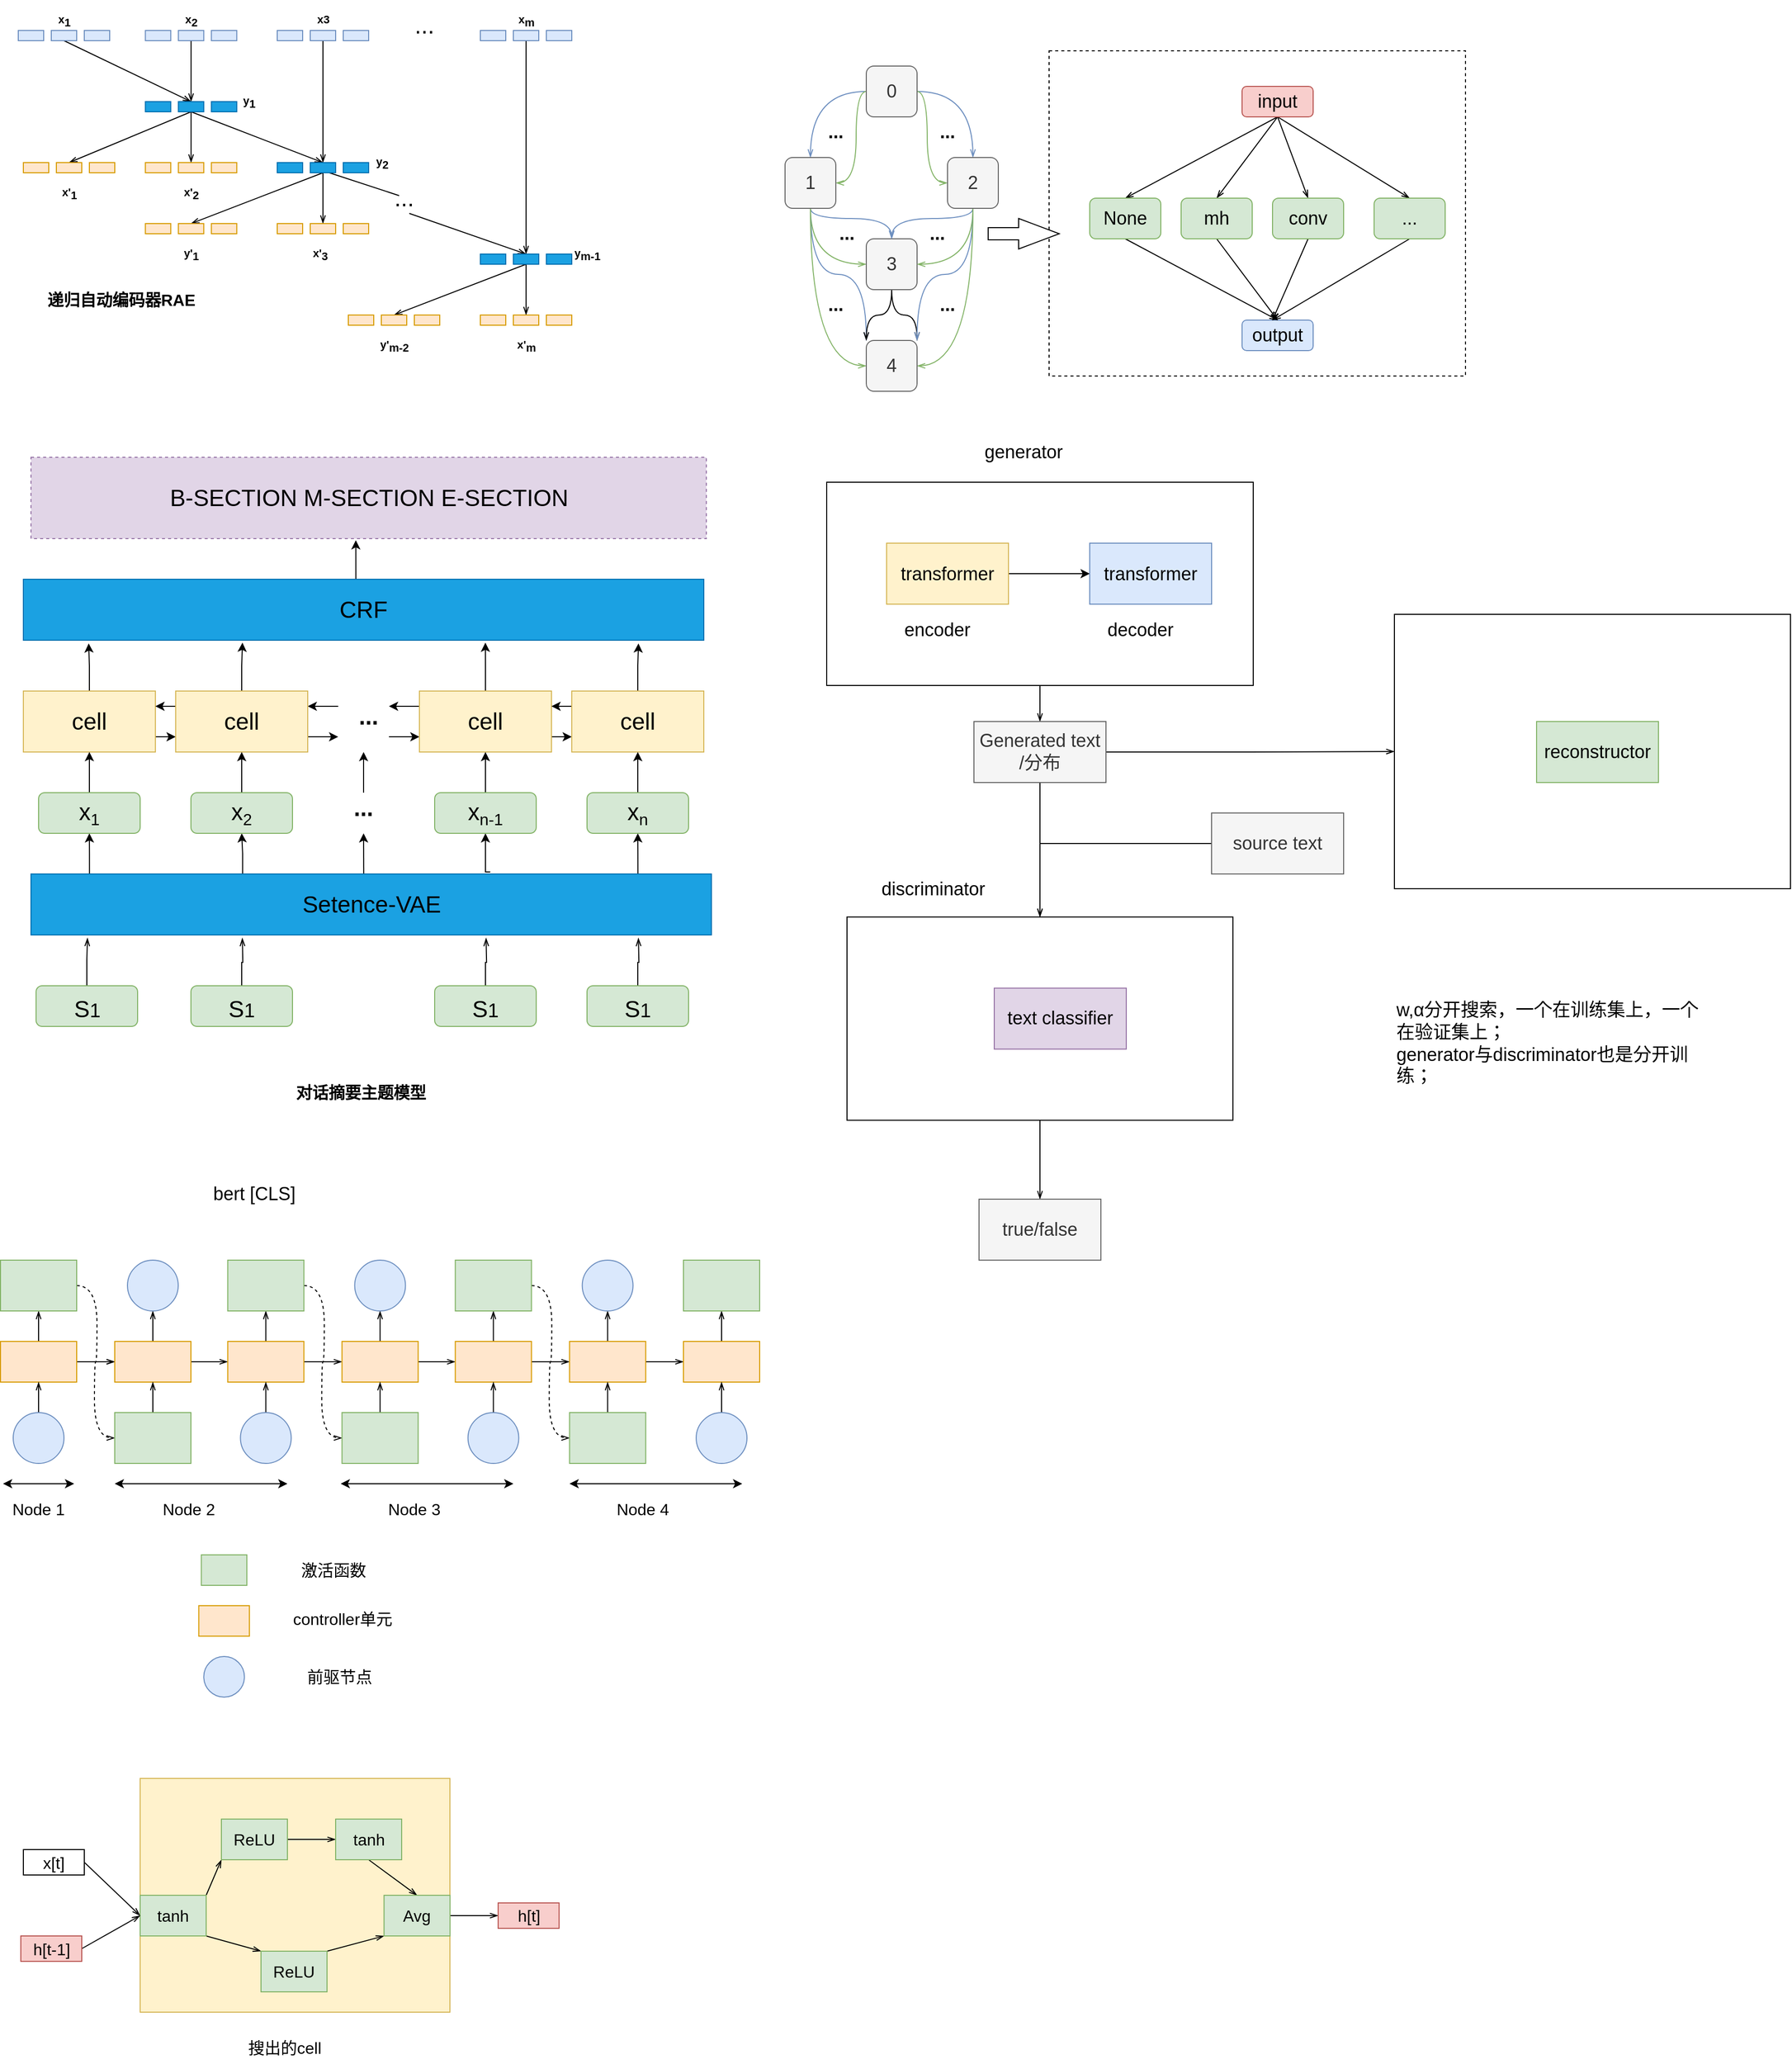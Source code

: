 <mxfile version="15.9.1" type="github">
  <diagram id="O8fMXsPhSYHXZ5gVg-el" name="Page-1">
    <mxGraphModel dx="1221" dy="640" grid="1" gridSize="10" guides="1" tooltips="1" connect="1" arrows="1" fold="1" page="1" pageScale="1" pageWidth="827" pageHeight="1169" math="0" shadow="0">
      <root>
        <mxCell id="0" />
        <mxCell id="1" parent="0" />
        <mxCell id="E94o1vfJvXE0FjkTLuiu-321" value="" style="rounded=0;whiteSpace=wrap;html=1;fontSize=16;strokeWidth=1;fillColor=#fff2cc;strokeColor=#d6b656;" parent="1" vertex="1">
          <mxGeometry x="175" y="1820" width="305" height="230" as="geometry" />
        </mxCell>
        <mxCell id="E94o1vfJvXE0FjkTLuiu-6" style="edgeStyle=orthogonalEdgeStyle;rounded=0;orthogonalLoop=1;jettySize=auto;html=1;exitX=1;exitY=0.75;exitDx=0;exitDy=0;entryX=0;entryY=0.75;entryDx=0;entryDy=0;" parent="1" source="E94o1vfJvXE0FjkTLuiu-1" target="E94o1vfJvXE0FjkTLuiu-2" edge="1">
          <mxGeometry relative="1" as="geometry" />
        </mxCell>
        <mxCell id="E94o1vfJvXE0FjkTLuiu-18" style="edgeStyle=orthogonalEdgeStyle;rounded=0;orthogonalLoop=1;jettySize=auto;html=1;exitX=1;exitY=0.25;exitDx=0;exitDy=0;fontSize=23;entryX=1;entryY=0.25;entryDx=0;entryDy=0;" parent="1" target="E94o1vfJvXE0FjkTLuiu-2" edge="1">
          <mxGeometry relative="1" as="geometry">
            <mxPoint x="370" y="765" as="sourcePoint" />
          </mxGeometry>
        </mxCell>
        <mxCell id="E94o1vfJvXE0FjkTLuiu-23" style="edgeStyle=orthogonalEdgeStyle;rounded=0;orthogonalLoop=1;jettySize=auto;html=1;exitX=0.5;exitY=0;exitDx=0;exitDy=0;entryX=0.096;entryY=1.053;entryDx=0;entryDy=0;entryPerimeter=0;fontSize=23;" parent="1" source="E94o1vfJvXE0FjkTLuiu-1" target="E94o1vfJvXE0FjkTLuiu-22" edge="1">
          <mxGeometry relative="1" as="geometry" />
        </mxCell>
        <mxCell id="E94o1vfJvXE0FjkTLuiu-1" value="&lt;font style=&quot;font-size: 23px&quot;&gt;cell&lt;/font&gt;" style="rounded=0;whiteSpace=wrap;html=1;fillColor=#fff2cc;strokeColor=#d6b656;" parent="1" vertex="1">
          <mxGeometry x="60" y="750" width="130" height="60" as="geometry" />
        </mxCell>
        <mxCell id="E94o1vfJvXE0FjkTLuiu-7" style="edgeStyle=orthogonalEdgeStyle;rounded=0;orthogonalLoop=1;jettySize=auto;html=1;exitX=0;exitY=0.25;exitDx=0;exitDy=0;entryX=1;entryY=0.25;entryDx=0;entryDy=0;" parent="1" source="E94o1vfJvXE0FjkTLuiu-2" target="E94o1vfJvXE0FjkTLuiu-1" edge="1">
          <mxGeometry relative="1" as="geometry" />
        </mxCell>
        <mxCell id="E94o1vfJvXE0FjkTLuiu-13" style="edgeStyle=orthogonalEdgeStyle;rounded=0;orthogonalLoop=1;jettySize=auto;html=1;exitX=1;exitY=0.75;exitDx=0;exitDy=0;fontSize=23;" parent="1" source="E94o1vfJvXE0FjkTLuiu-2" edge="1">
          <mxGeometry relative="1" as="geometry">
            <mxPoint x="370" y="795" as="targetPoint" />
          </mxGeometry>
        </mxCell>
        <mxCell id="E94o1vfJvXE0FjkTLuiu-24" style="edgeStyle=orthogonalEdgeStyle;rounded=0;orthogonalLoop=1;jettySize=auto;html=1;exitX=0.5;exitY=0;exitDx=0;exitDy=0;entryX=0.322;entryY=1.04;entryDx=0;entryDy=0;entryPerimeter=0;fontSize=23;" parent="1" source="E94o1vfJvXE0FjkTLuiu-2" target="E94o1vfJvXE0FjkTLuiu-22" edge="1">
          <mxGeometry relative="1" as="geometry" />
        </mxCell>
        <mxCell id="E94o1vfJvXE0FjkTLuiu-2" value="&lt;span style=&quot;font-size: 23px&quot;&gt;cell&lt;/span&gt;" style="rounded=0;whiteSpace=wrap;html=1;fillColor=#fff2cc;strokeColor=#d6b656;" parent="1" vertex="1">
          <mxGeometry x="210" y="750" width="130" height="60" as="geometry" />
        </mxCell>
        <mxCell id="E94o1vfJvXE0FjkTLuiu-15" style="edgeStyle=orthogonalEdgeStyle;rounded=0;orthogonalLoop=1;jettySize=auto;html=1;exitX=1;exitY=0.75;exitDx=0;exitDy=0;entryX=0;entryY=0.75;entryDx=0;entryDy=0;fontSize=23;" parent="1" source="E94o1vfJvXE0FjkTLuiu-8" target="E94o1vfJvXE0FjkTLuiu-11" edge="1">
          <mxGeometry relative="1" as="geometry" />
        </mxCell>
        <mxCell id="E94o1vfJvXE0FjkTLuiu-20" style="edgeStyle=orthogonalEdgeStyle;rounded=0;orthogonalLoop=1;jettySize=auto;html=1;exitX=0;exitY=0.25;exitDx=0;exitDy=0;fontSize=23;" parent="1" source="E94o1vfJvXE0FjkTLuiu-8" edge="1">
          <mxGeometry relative="1" as="geometry">
            <mxPoint x="420" y="765" as="targetPoint" />
          </mxGeometry>
        </mxCell>
        <mxCell id="E94o1vfJvXE0FjkTLuiu-21" style="edgeStyle=orthogonalEdgeStyle;rounded=0;orthogonalLoop=1;jettySize=auto;html=1;exitX=0;exitY=0.75;exitDx=0;exitDy=0;fontSize=23;entryX=0;entryY=0.75;entryDx=0;entryDy=0;" parent="1" target="E94o1vfJvXE0FjkTLuiu-8" edge="1">
          <mxGeometry relative="1" as="geometry">
            <mxPoint x="420" y="795" as="sourcePoint" />
          </mxGeometry>
        </mxCell>
        <mxCell id="E94o1vfJvXE0FjkTLuiu-25" style="edgeStyle=orthogonalEdgeStyle;rounded=0;orthogonalLoop=1;jettySize=auto;html=1;exitX=0.5;exitY=0;exitDx=0;exitDy=0;entryX=0.679;entryY=1.04;entryDx=0;entryDy=0;entryPerimeter=0;fontSize=23;" parent="1" source="E94o1vfJvXE0FjkTLuiu-8" target="E94o1vfJvXE0FjkTLuiu-22" edge="1">
          <mxGeometry relative="1" as="geometry" />
        </mxCell>
        <mxCell id="E94o1vfJvXE0FjkTLuiu-8" value="&lt;span style=&quot;font-size: 23px&quot;&gt;cell&lt;/span&gt;" style="rounded=0;whiteSpace=wrap;html=1;fillColor=#fff2cc;strokeColor=#d6b656;" parent="1" vertex="1">
          <mxGeometry x="450" y="750" width="130" height="60" as="geometry" />
        </mxCell>
        <mxCell id="E94o1vfJvXE0FjkTLuiu-16" style="edgeStyle=orthogonalEdgeStyle;rounded=0;orthogonalLoop=1;jettySize=auto;html=1;exitX=0;exitY=0.25;exitDx=0;exitDy=0;entryX=1;entryY=0.25;entryDx=0;entryDy=0;fontSize=23;" parent="1" source="E94o1vfJvXE0FjkTLuiu-11" target="E94o1vfJvXE0FjkTLuiu-8" edge="1">
          <mxGeometry relative="1" as="geometry" />
        </mxCell>
        <mxCell id="E94o1vfJvXE0FjkTLuiu-26" style="edgeStyle=orthogonalEdgeStyle;rounded=0;orthogonalLoop=1;jettySize=auto;html=1;exitX=0.5;exitY=0;exitDx=0;exitDy=0;entryX=0.904;entryY=1.053;entryDx=0;entryDy=0;entryPerimeter=0;fontSize=23;" parent="1" source="E94o1vfJvXE0FjkTLuiu-11" target="E94o1vfJvXE0FjkTLuiu-22" edge="1">
          <mxGeometry relative="1" as="geometry" />
        </mxCell>
        <mxCell id="E94o1vfJvXE0FjkTLuiu-11" value="&lt;span style=&quot;font-size: 23px&quot;&gt;cell&lt;/span&gt;" style="rounded=0;whiteSpace=wrap;html=1;fillColor=#fff2cc;strokeColor=#d6b656;" parent="1" vertex="1">
          <mxGeometry x="600" y="750" width="130" height="60" as="geometry" />
        </mxCell>
        <mxCell id="E94o1vfJvXE0FjkTLuiu-12" value="&lt;b&gt;&lt;font style=&quot;font-size: 23px&quot;&gt;...&lt;/font&gt;&lt;/b&gt;" style="text;html=1;strokeColor=none;fillColor=none;align=center;verticalAlign=middle;whiteSpace=wrap;rounded=0;" parent="1" vertex="1">
          <mxGeometry x="370" y="760" width="60" height="30" as="geometry" />
        </mxCell>
        <mxCell id="E94o1vfJvXE0FjkTLuiu-41" style="edgeStyle=orthogonalEdgeStyle;rounded=0;orthogonalLoop=1;jettySize=auto;html=1;exitX=0.5;exitY=0;exitDx=0;exitDy=0;entryX=0.481;entryY=1.02;entryDx=0;entryDy=0;entryPerimeter=0;fontSize=23;fontColor=#000000;" parent="1" source="E94o1vfJvXE0FjkTLuiu-22" target="E94o1vfJvXE0FjkTLuiu-40" edge="1">
          <mxGeometry relative="1" as="geometry" />
        </mxCell>
        <mxCell id="E94o1vfJvXE0FjkTLuiu-22" value="&lt;font color=&quot;#000000&quot;&gt;CRF&lt;/font&gt;" style="rounded=0;whiteSpace=wrap;html=1;fontSize=23;fillColor=#1ba1e2;strokeColor=#006EAF;fontColor=#ffffff;" parent="1" vertex="1">
          <mxGeometry x="60" y="640" width="670" height="60" as="geometry" />
        </mxCell>
        <mxCell id="E94o1vfJvXE0FjkTLuiu-32" style="edgeStyle=orthogonalEdgeStyle;rounded=0;orthogonalLoop=1;jettySize=auto;html=1;exitX=0.5;exitY=0;exitDx=0;exitDy=0;entryX=0.5;entryY=1;entryDx=0;entryDy=0;fontSize=23;fontColor=#000000;" parent="1" source="E94o1vfJvXE0FjkTLuiu-28" target="E94o1vfJvXE0FjkTLuiu-1" edge="1">
          <mxGeometry relative="1" as="geometry" />
        </mxCell>
        <mxCell id="E94o1vfJvXE0FjkTLuiu-61" style="edgeStyle=orthogonalEdgeStyle;rounded=0;orthogonalLoop=1;jettySize=auto;html=1;exitX=0.086;exitY=0.033;exitDx=0;exitDy=0;entryX=0.5;entryY=1;entryDx=0;entryDy=0;fontSize=23;fontColor=#000000;exitPerimeter=0;" parent="1" source="E94o1vfJvXE0FjkTLuiu-43" target="E94o1vfJvXE0FjkTLuiu-28" edge="1">
          <mxGeometry relative="1" as="geometry" />
        </mxCell>
        <mxCell id="E94o1vfJvXE0FjkTLuiu-28" value="x&lt;span style=&quot;font-size: 19.167px&quot;&gt;&lt;sub&gt;1&lt;/sub&gt;&lt;/span&gt;" style="rounded=1;whiteSpace=wrap;html=1;fontSize=23;fillColor=#d5e8d4;strokeColor=#82b366;" parent="1" vertex="1">
          <mxGeometry x="75" y="850" width="100" height="40" as="geometry" />
        </mxCell>
        <mxCell id="E94o1vfJvXE0FjkTLuiu-33" style="edgeStyle=orthogonalEdgeStyle;rounded=0;orthogonalLoop=1;jettySize=auto;html=1;exitX=0.5;exitY=0;exitDx=0;exitDy=0;entryX=0.5;entryY=1;entryDx=0;entryDy=0;fontSize=23;fontColor=#000000;" parent="1" source="E94o1vfJvXE0FjkTLuiu-29" target="E94o1vfJvXE0FjkTLuiu-2" edge="1">
          <mxGeometry relative="1" as="geometry" />
        </mxCell>
        <mxCell id="E94o1vfJvXE0FjkTLuiu-62" style="edgeStyle=orthogonalEdgeStyle;rounded=0;orthogonalLoop=1;jettySize=auto;html=1;exitX=0.311;exitY=0.007;exitDx=0;exitDy=0;entryX=0.5;entryY=1;entryDx=0;entryDy=0;fontSize=23;fontColor=#000000;exitPerimeter=0;" parent="1" source="E94o1vfJvXE0FjkTLuiu-43" target="E94o1vfJvXE0FjkTLuiu-29" edge="1">
          <mxGeometry relative="1" as="geometry" />
        </mxCell>
        <mxCell id="E94o1vfJvXE0FjkTLuiu-29" value="x&lt;span style=&quot;font-size: 19.167px&quot;&gt;&lt;sub&gt;2&lt;/sub&gt;&lt;/span&gt;" style="rounded=1;whiteSpace=wrap;html=1;fontSize=23;fillColor=#d5e8d4;strokeColor=#82b366;" parent="1" vertex="1">
          <mxGeometry x="225" y="850" width="100" height="40" as="geometry" />
        </mxCell>
        <mxCell id="E94o1vfJvXE0FjkTLuiu-34" style="edgeStyle=orthogonalEdgeStyle;rounded=0;orthogonalLoop=1;jettySize=auto;html=1;exitX=0.5;exitY=0;exitDx=0;exitDy=0;entryX=0.5;entryY=1;entryDx=0;entryDy=0;fontSize=23;fontColor=#000000;" parent="1" source="E94o1vfJvXE0FjkTLuiu-30" target="E94o1vfJvXE0FjkTLuiu-8" edge="1">
          <mxGeometry relative="1" as="geometry" />
        </mxCell>
        <mxCell id="E94o1vfJvXE0FjkTLuiu-63" style="edgeStyle=orthogonalEdgeStyle;rounded=0;orthogonalLoop=1;jettySize=auto;html=1;exitX=0.675;exitY=-0.033;exitDx=0;exitDy=0;entryX=0.5;entryY=1;entryDx=0;entryDy=0;fontSize=23;fontColor=#000000;exitPerimeter=0;" parent="1" source="E94o1vfJvXE0FjkTLuiu-43" target="E94o1vfJvXE0FjkTLuiu-30" edge="1">
          <mxGeometry relative="1" as="geometry" />
        </mxCell>
        <mxCell id="E94o1vfJvXE0FjkTLuiu-30" value="x&lt;span style=&quot;font-size: 19.167px&quot;&gt;&lt;sub&gt;n-1&lt;/sub&gt;&lt;/span&gt;" style="rounded=1;whiteSpace=wrap;html=1;fontSize=23;fillColor=#d5e8d4;strokeColor=#82b366;" parent="1" vertex="1">
          <mxGeometry x="465" y="850" width="100" height="40" as="geometry" />
        </mxCell>
        <mxCell id="E94o1vfJvXE0FjkTLuiu-36" style="edgeStyle=orthogonalEdgeStyle;rounded=0;orthogonalLoop=1;jettySize=auto;html=1;exitX=0.5;exitY=0;exitDx=0;exitDy=0;entryX=0.5;entryY=1;entryDx=0;entryDy=0;fontSize=23;fontColor=#000000;" parent="1" source="E94o1vfJvXE0FjkTLuiu-31" target="E94o1vfJvXE0FjkTLuiu-11" edge="1">
          <mxGeometry relative="1" as="geometry" />
        </mxCell>
        <mxCell id="E94o1vfJvXE0FjkTLuiu-64" style="edgeStyle=orthogonalEdgeStyle;rounded=0;orthogonalLoop=1;jettySize=auto;html=1;exitX=0.892;exitY=0.02;exitDx=0;exitDy=0;entryX=0.5;entryY=1;entryDx=0;entryDy=0;fontSize=23;fontColor=#000000;exitPerimeter=0;" parent="1" source="E94o1vfJvXE0FjkTLuiu-43" target="E94o1vfJvXE0FjkTLuiu-31" edge="1">
          <mxGeometry relative="1" as="geometry" />
        </mxCell>
        <mxCell id="E94o1vfJvXE0FjkTLuiu-31" value="x&lt;span style=&quot;font-size: 19.167px&quot;&gt;&lt;sub&gt;n&lt;/sub&gt;&lt;/span&gt;" style="rounded=1;whiteSpace=wrap;html=1;fontSize=23;fillColor=#d5e8d4;strokeColor=#82b366;" parent="1" vertex="1">
          <mxGeometry x="615" y="850" width="100" height="40" as="geometry" />
        </mxCell>
        <mxCell id="E94o1vfJvXE0FjkTLuiu-66" style="edgeStyle=orthogonalEdgeStyle;rounded=0;orthogonalLoop=1;jettySize=auto;html=1;exitX=0.489;exitY=-0.007;exitDx=0;exitDy=0;fontSize=23;fontColor=#000000;exitPerimeter=0;" parent="1" source="E94o1vfJvXE0FjkTLuiu-43" edge="1">
          <mxGeometry relative="1" as="geometry">
            <mxPoint x="395" y="890" as="targetPoint" />
          </mxGeometry>
        </mxCell>
        <mxCell id="E94o1vfJvXE0FjkTLuiu-72" style="edgeStyle=orthogonalEdgeStyle;rounded=0;orthogonalLoop=1;jettySize=auto;html=1;exitX=0.5;exitY=0;exitDx=0;exitDy=0;fontSize=23;fontColor=#000000;" parent="1" source="E94o1vfJvXE0FjkTLuiu-39" edge="1">
          <mxGeometry relative="1" as="geometry">
            <mxPoint x="395" y="810" as="targetPoint" />
          </mxGeometry>
        </mxCell>
        <mxCell id="E94o1vfJvXE0FjkTLuiu-39" value="&lt;b&gt;&lt;font style=&quot;font-size: 23px&quot;&gt;...&lt;/font&gt;&lt;/b&gt;" style="text;html=1;strokeColor=none;fillColor=none;align=center;verticalAlign=middle;whiteSpace=wrap;rounded=0;" parent="1" vertex="1">
          <mxGeometry x="365" y="850" width="60" height="30" as="geometry" />
        </mxCell>
        <mxCell id="E94o1vfJvXE0FjkTLuiu-40" value="B-SECTION M-SECTION E-SECTION" style="rounded=0;whiteSpace=wrap;html=1;fontSize=23;dashed=1;fillColor=#e1d5e7;strokeColor=#9673a6;" parent="1" vertex="1">
          <mxGeometry x="67.5" y="520" width="665" height="80" as="geometry" />
        </mxCell>
        <mxCell id="E94o1vfJvXE0FjkTLuiu-43" value="&lt;font color=&quot;#000000&quot;&gt;Setence-VAE&lt;/font&gt;" style="rounded=0;whiteSpace=wrap;html=1;fontSize=23;fillColor=#1ba1e2;strokeColor=#006EAF;fontColor=#ffffff;" parent="1" vertex="1">
          <mxGeometry x="67.5" y="930" width="670" height="60" as="geometry" />
        </mxCell>
        <mxCell id="j7-2GpDk1bKGMOzsj5Nw-148" style="edgeStyle=orthogonalEdgeStyle;rounded=0;orthogonalLoop=1;jettySize=auto;html=1;exitX=0.5;exitY=0;exitDx=0;exitDy=0;entryX=0.083;entryY=1.049;entryDx=0;entryDy=0;entryPerimeter=0;fontSize=18;endArrow=openThin;endFill=0;" edge="1" parent="1" source="E94o1vfJvXE0FjkTLuiu-44" target="E94o1vfJvXE0FjkTLuiu-43">
          <mxGeometry relative="1" as="geometry" />
        </mxCell>
        <mxCell id="E94o1vfJvXE0FjkTLuiu-44" value="&lt;sub&gt;&lt;span style=&quot;font-size: 23px&quot;&gt;S&lt;/span&gt;&lt;span style=&quot;font-size: 19.167px&quot;&gt;1&lt;/span&gt;&lt;/sub&gt;" style="rounded=1;whiteSpace=wrap;html=1;fontSize=23;fillColor=#d5e8d4;strokeColor=#82b366;" parent="1" vertex="1">
          <mxGeometry x="72.5" y="1040" width="100" height="40" as="geometry" />
        </mxCell>
        <mxCell id="E94o1vfJvXE0FjkTLuiu-107" value="" style="rounded=0;whiteSpace=wrap;html=1;fontSize=23;strokeWidth=1;fillColor=#dae8fc;strokeColor=#6c8ebf;" parent="1" vertex="1">
          <mxGeometry x="55" y="100" width="25" height="10" as="geometry" />
        </mxCell>
        <mxCell id="E94o1vfJvXE0FjkTLuiu-146" style="edgeStyle=none;rounded=0;orthogonalLoop=1;jettySize=auto;html=1;exitX=0.5;exitY=1;exitDx=0;exitDy=0;entryX=0.5;entryY=0;entryDx=0;entryDy=0;fontSize=23;fontColor=#000000;strokeWidth=1;endArrow=openThin;endFill=0;" parent="1" source="E94o1vfJvXE0FjkTLuiu-110" target="E94o1vfJvXE0FjkTLuiu-130" edge="1">
          <mxGeometry relative="1" as="geometry" />
        </mxCell>
        <mxCell id="E94o1vfJvXE0FjkTLuiu-110" value="" style="rounded=0;whiteSpace=wrap;html=1;fontSize=23;strokeWidth=1;fillColor=#dae8fc;strokeColor=#6c8ebf;" parent="1" vertex="1">
          <mxGeometry x="87.5" y="100" width="25" height="10" as="geometry" />
        </mxCell>
        <mxCell id="E94o1vfJvXE0FjkTLuiu-113" value="" style="rounded=0;whiteSpace=wrap;html=1;fontSize=23;strokeWidth=1;fillColor=#dae8fc;strokeColor=#6c8ebf;" parent="1" vertex="1">
          <mxGeometry x="120" y="100" width="25" height="10" as="geometry" />
        </mxCell>
        <mxCell id="E94o1vfJvXE0FjkTLuiu-120" value="" style="rounded=0;whiteSpace=wrap;html=1;fontSize=23;strokeWidth=1;fillColor=#dae8fc;strokeColor=#6c8ebf;" parent="1" vertex="1">
          <mxGeometry x="180.15" y="100" width="25" height="10" as="geometry" />
        </mxCell>
        <mxCell id="E94o1vfJvXE0FjkTLuiu-145" style="edgeStyle=none;rounded=0;orthogonalLoop=1;jettySize=auto;html=1;exitX=0.5;exitY=1;exitDx=0;exitDy=0;entryX=0.5;entryY=0;entryDx=0;entryDy=0;fontSize=23;fontColor=#000000;endArrow=openThin;endFill=0;" parent="1" source="E94o1vfJvXE0FjkTLuiu-121" target="E94o1vfJvXE0FjkTLuiu-130" edge="1">
          <mxGeometry relative="1" as="geometry" />
        </mxCell>
        <mxCell id="E94o1vfJvXE0FjkTLuiu-121" value="" style="rounded=0;whiteSpace=wrap;html=1;fontSize=23;strokeWidth=1;fillColor=#dae8fc;strokeColor=#6c8ebf;" parent="1" vertex="1">
          <mxGeometry x="212.65" y="100" width="25" height="10" as="geometry" />
        </mxCell>
        <mxCell id="E94o1vfJvXE0FjkTLuiu-122" value="" style="rounded=0;whiteSpace=wrap;html=1;fontSize=23;strokeWidth=1;fillColor=#dae8fc;strokeColor=#6c8ebf;" parent="1" vertex="1">
          <mxGeometry x="245.15" y="100" width="25" height="10" as="geometry" />
        </mxCell>
        <mxCell id="E94o1vfJvXE0FjkTLuiu-123" value="" style="rounded=0;whiteSpace=wrap;html=1;fontSize=23;strokeWidth=1;fillColor=#dae8fc;strokeColor=#6c8ebf;" parent="1" vertex="1">
          <mxGeometry x="310" y="100" width="25" height="10" as="geometry" />
        </mxCell>
        <mxCell id="E94o1vfJvXE0FjkTLuiu-160" style="edgeStyle=none;rounded=0;orthogonalLoop=1;jettySize=auto;html=1;exitX=0.5;exitY=1;exitDx=0;exitDy=0;fontSize=23;fontColor=#000000;endArrow=openThin;endFill=0;strokeWidth=1;" parent="1" source="E94o1vfJvXE0FjkTLuiu-124" edge="1">
          <mxGeometry relative="1" as="geometry">
            <mxPoint x="355" y="230" as="targetPoint" />
          </mxGeometry>
        </mxCell>
        <mxCell id="E94o1vfJvXE0FjkTLuiu-124" value="" style="rounded=0;whiteSpace=wrap;html=1;fontSize=23;strokeWidth=1;fillColor=#dae8fc;strokeColor=#6c8ebf;" parent="1" vertex="1">
          <mxGeometry x="342.5" y="100" width="25" height="10" as="geometry" />
        </mxCell>
        <mxCell id="E94o1vfJvXE0FjkTLuiu-125" value="" style="rounded=0;whiteSpace=wrap;html=1;fontSize=23;strokeWidth=1;fillColor=#dae8fc;strokeColor=#6c8ebf;" parent="1" vertex="1">
          <mxGeometry x="375" y="100" width="25" height="10" as="geometry" />
        </mxCell>
        <mxCell id="E94o1vfJvXE0FjkTLuiu-126" value="" style="rounded=0;whiteSpace=wrap;html=1;fontSize=23;strokeWidth=1;fillColor=#dae8fc;strokeColor=#6c8ebf;" parent="1" vertex="1">
          <mxGeometry x="510" y="100" width="25" height="10" as="geometry" />
        </mxCell>
        <mxCell id="E94o1vfJvXE0FjkTLuiu-191" style="edgeStyle=none;rounded=0;orthogonalLoop=1;jettySize=auto;html=1;exitX=0.5;exitY=1;exitDx=0;exitDy=0;entryX=0.5;entryY=0;entryDx=0;entryDy=0;fontSize=23;fontColor=#000000;endArrow=openThin;endFill=0;strokeWidth=1;" parent="1" source="E94o1vfJvXE0FjkTLuiu-127" target="E94o1vfJvXE0FjkTLuiu-189" edge="1">
          <mxGeometry relative="1" as="geometry" />
        </mxCell>
        <mxCell id="E94o1vfJvXE0FjkTLuiu-127" value="" style="rounded=0;whiteSpace=wrap;html=1;fontSize=23;strokeWidth=1;fillColor=#dae8fc;strokeColor=#6c8ebf;" parent="1" vertex="1">
          <mxGeometry x="542.5" y="100" width="25" height="10" as="geometry" />
        </mxCell>
        <mxCell id="E94o1vfJvXE0FjkTLuiu-128" value="" style="rounded=0;whiteSpace=wrap;html=1;fontSize=23;strokeWidth=1;fillColor=#dae8fc;strokeColor=#6c8ebf;" parent="1" vertex="1">
          <mxGeometry x="575" y="100" width="25" height="10" as="geometry" />
        </mxCell>
        <mxCell id="E94o1vfJvXE0FjkTLuiu-129" value="" style="rounded=0;whiteSpace=wrap;html=1;fontSize=23;fontColor=#ffffff;strokeWidth=1;fillColor=#1ba1e2;strokeColor=#006EAF;" parent="1" vertex="1">
          <mxGeometry x="180.15" y="170" width="25" height="10" as="geometry" />
        </mxCell>
        <mxCell id="E94o1vfJvXE0FjkTLuiu-147" style="edgeStyle=none;rounded=0;orthogonalLoop=1;jettySize=auto;html=1;exitX=0.5;exitY=1;exitDx=0;exitDy=0;entryX=0.5;entryY=0;entryDx=0;entryDy=0;fontSize=23;fontColor=#000000;endArrow=openThin;endFill=0;" parent="1" source="E94o1vfJvXE0FjkTLuiu-130" target="E94o1vfJvXE0FjkTLuiu-139" edge="1">
          <mxGeometry relative="1" as="geometry" />
        </mxCell>
        <mxCell id="E94o1vfJvXE0FjkTLuiu-149" style="edgeStyle=none;rounded=0;orthogonalLoop=1;jettySize=auto;html=1;exitX=0.5;exitY=1;exitDx=0;exitDy=0;entryX=0.5;entryY=0;entryDx=0;entryDy=0;fontSize=23;fontColor=#000000;endArrow=openThin;endFill=0;" parent="1" source="E94o1vfJvXE0FjkTLuiu-130" target="E94o1vfJvXE0FjkTLuiu-142" edge="1">
          <mxGeometry relative="1" as="geometry" />
        </mxCell>
        <mxCell id="E94o1vfJvXE0FjkTLuiu-159" style="edgeStyle=none;rounded=0;orthogonalLoop=1;jettySize=auto;html=1;exitX=0.5;exitY=1;exitDx=0;exitDy=0;entryX=0.5;entryY=0;entryDx=0;entryDy=0;fontSize=23;fontColor=#000000;endArrow=openThin;endFill=0;strokeWidth=1;" parent="1" source="E94o1vfJvXE0FjkTLuiu-130" target="E94o1vfJvXE0FjkTLuiu-151" edge="1">
          <mxGeometry relative="1" as="geometry" />
        </mxCell>
        <mxCell id="E94o1vfJvXE0FjkTLuiu-130" value="" style="rounded=0;whiteSpace=wrap;html=1;fontSize=23;fontColor=#ffffff;strokeWidth=1;fillColor=#1ba1e2;strokeColor=#006EAF;" parent="1" vertex="1">
          <mxGeometry x="212.65" y="170" width="25" height="10" as="geometry" />
        </mxCell>
        <mxCell id="E94o1vfJvXE0FjkTLuiu-131" value="" style="rounded=0;whiteSpace=wrap;html=1;fontSize=23;fontColor=#ffffff;strokeWidth=1;fillColor=#1ba1e2;strokeColor=#006EAF;" parent="1" vertex="1">
          <mxGeometry x="245.15" y="170" width="25" height="10" as="geometry" />
        </mxCell>
        <mxCell id="E94o1vfJvXE0FjkTLuiu-138" value="" style="rounded=0;whiteSpace=wrap;html=1;fontSize=23;strokeWidth=1;fillColor=#ffe6cc;strokeColor=#d79b00;" parent="1" vertex="1">
          <mxGeometry x="60" y="230" width="25" height="10" as="geometry" />
        </mxCell>
        <mxCell id="E94o1vfJvXE0FjkTLuiu-139" value="" style="rounded=0;whiteSpace=wrap;html=1;fontSize=23;strokeWidth=1;fillColor=#ffe6cc;strokeColor=#d79b00;" parent="1" vertex="1">
          <mxGeometry x="92.5" y="230" width="25" height="10" as="geometry" />
        </mxCell>
        <mxCell id="E94o1vfJvXE0FjkTLuiu-140" value="" style="rounded=0;whiteSpace=wrap;html=1;fontSize=23;strokeWidth=1;fillColor=#ffe6cc;strokeColor=#d79b00;" parent="1" vertex="1">
          <mxGeometry x="125" y="230" width="25" height="10" as="geometry" />
        </mxCell>
        <mxCell id="E94o1vfJvXE0FjkTLuiu-141" value="" style="rounded=0;whiteSpace=wrap;html=1;fontSize=23;strokeWidth=1;fillColor=#ffe6cc;strokeColor=#d79b00;" parent="1" vertex="1">
          <mxGeometry x="180.15" y="230" width="25" height="10" as="geometry" />
        </mxCell>
        <mxCell id="E94o1vfJvXE0FjkTLuiu-142" value="" style="rounded=0;whiteSpace=wrap;html=1;fontSize=23;strokeWidth=1;fillColor=#ffe6cc;strokeColor=#d79b00;" parent="1" vertex="1">
          <mxGeometry x="212.65" y="230" width="25" height="10" as="geometry" />
        </mxCell>
        <mxCell id="E94o1vfJvXE0FjkTLuiu-143" value="" style="rounded=0;whiteSpace=wrap;html=1;fontSize=23;strokeWidth=1;fillColor=#ffe6cc;strokeColor=#d79b00;" parent="1" vertex="1">
          <mxGeometry x="245.15" y="230" width="25" height="10" as="geometry" />
        </mxCell>
        <mxCell id="E94o1vfJvXE0FjkTLuiu-150" value="" style="rounded=0;whiteSpace=wrap;html=1;fontSize=23;fontColor=#ffffff;strokeWidth=1;fillColor=#1ba1e2;strokeColor=#006EAF;" parent="1" vertex="1">
          <mxGeometry x="310" y="230" width="25" height="10" as="geometry" />
        </mxCell>
        <mxCell id="E94o1vfJvXE0FjkTLuiu-161" style="edgeStyle=none;rounded=0;orthogonalLoop=1;jettySize=auto;html=1;exitX=0.5;exitY=1;exitDx=0;exitDy=0;entryX=0.5;entryY=0;entryDx=0;entryDy=0;fontSize=23;fontColor=#000000;endArrow=openThin;endFill=0;strokeWidth=1;" parent="1" source="E94o1vfJvXE0FjkTLuiu-151" target="E94o1vfJvXE0FjkTLuiu-157" edge="1">
          <mxGeometry relative="1" as="geometry" />
        </mxCell>
        <mxCell id="E94o1vfJvXE0FjkTLuiu-162" style="edgeStyle=none;rounded=0;orthogonalLoop=1;jettySize=auto;html=1;exitX=0.5;exitY=1;exitDx=0;exitDy=0;entryX=0.5;entryY=0;entryDx=0;entryDy=0;fontSize=23;fontColor=#000000;endArrow=openThin;endFill=0;strokeWidth=1;" parent="1" source="E94o1vfJvXE0FjkTLuiu-151" target="E94o1vfJvXE0FjkTLuiu-154" edge="1">
          <mxGeometry relative="1" as="geometry" />
        </mxCell>
        <mxCell id="E94o1vfJvXE0FjkTLuiu-186" style="edgeStyle=none;rounded=0;orthogonalLoop=1;jettySize=auto;html=1;exitX=0.75;exitY=1;exitDx=0;exitDy=0;fontSize=23;fontColor=#000000;endArrow=none;endFill=0;strokeWidth=1;entryX=0;entryY=0.25;entryDx=0;entryDy=0;" parent="1" source="E94o1vfJvXE0FjkTLuiu-151" target="E94o1vfJvXE0FjkTLuiu-180" edge="1">
          <mxGeometry relative="1" as="geometry">
            <mxPoint x="420" y="260" as="targetPoint" />
          </mxGeometry>
        </mxCell>
        <mxCell id="E94o1vfJvXE0FjkTLuiu-151" value="" style="rounded=0;whiteSpace=wrap;html=1;fontSize=23;fontColor=#ffffff;strokeWidth=1;fillColor=#1ba1e2;strokeColor=#006EAF;" parent="1" vertex="1">
          <mxGeometry x="342.5" y="230" width="25" height="10" as="geometry" />
        </mxCell>
        <mxCell id="E94o1vfJvXE0FjkTLuiu-152" value="" style="rounded=0;whiteSpace=wrap;html=1;fontSize=23;fontColor=#ffffff;strokeWidth=1;fillColor=#1ba1e2;strokeColor=#006EAF;" parent="1" vertex="1">
          <mxGeometry x="375" y="230" width="25" height="10" as="geometry" />
        </mxCell>
        <mxCell id="E94o1vfJvXE0FjkTLuiu-153" value="" style="rounded=0;whiteSpace=wrap;html=1;fontSize=23;strokeWidth=1;fillColor=#ffe6cc;strokeColor=#d79b00;" parent="1" vertex="1">
          <mxGeometry x="310" y="290" width="25" height="10" as="geometry" />
        </mxCell>
        <mxCell id="E94o1vfJvXE0FjkTLuiu-154" value="" style="rounded=0;whiteSpace=wrap;html=1;fontSize=23;strokeWidth=1;fillColor=#ffe6cc;strokeColor=#d79b00;" parent="1" vertex="1">
          <mxGeometry x="342.5" y="290" width="25" height="10" as="geometry" />
        </mxCell>
        <mxCell id="E94o1vfJvXE0FjkTLuiu-155" value="" style="rounded=0;whiteSpace=wrap;html=1;fontSize=23;strokeWidth=1;fillColor=#ffe6cc;strokeColor=#d79b00;" parent="1" vertex="1">
          <mxGeometry x="375" y="290" width="25" height="10" as="geometry" />
        </mxCell>
        <mxCell id="E94o1vfJvXE0FjkTLuiu-156" value="" style="rounded=0;whiteSpace=wrap;html=1;fontSize=23;strokeWidth=1;fillColor=#ffe6cc;strokeColor=#d79b00;" parent="1" vertex="1">
          <mxGeometry x="180.15" y="290" width="25" height="10" as="geometry" />
        </mxCell>
        <mxCell id="E94o1vfJvXE0FjkTLuiu-157" value="" style="rounded=0;whiteSpace=wrap;html=1;fontSize=23;strokeWidth=1;fillColor=#ffe6cc;strokeColor=#d79b00;" parent="1" vertex="1">
          <mxGeometry x="212.65" y="290" width="25" height="10" as="geometry" />
        </mxCell>
        <mxCell id="E94o1vfJvXE0FjkTLuiu-158" value="" style="rounded=0;whiteSpace=wrap;html=1;fontSize=23;strokeWidth=1;fillColor=#ffe6cc;strokeColor=#d79b00;" parent="1" vertex="1">
          <mxGeometry x="245.15" y="290" width="25" height="10" as="geometry" />
        </mxCell>
        <mxCell id="E94o1vfJvXE0FjkTLuiu-180" value="..." style="text;html=1;strokeColor=none;fillColor=none;align=center;verticalAlign=middle;whiteSpace=wrap;rounded=0;fontSize=23;fontColor=#000000;" parent="1" vertex="1">
          <mxGeometry x="430" y="260" width="10" height="10" as="geometry" />
        </mxCell>
        <mxCell id="E94o1vfJvXE0FjkTLuiu-181" value="..." style="text;html=1;strokeColor=none;fillColor=none;align=center;verticalAlign=middle;whiteSpace=wrap;rounded=0;fontSize=23;fontColor=#000000;" parent="1" vertex="1">
          <mxGeometry x="450" y="90" width="10" height="10" as="geometry" />
        </mxCell>
        <mxCell id="E94o1vfJvXE0FjkTLuiu-187" value="" style="endArrow=openThin;html=1;rounded=0;fontSize=23;fontColor=#000000;strokeWidth=1;entryX=0.5;entryY=0;entryDx=0;entryDy=0;endFill=0;" parent="1" target="E94o1vfJvXE0FjkTLuiu-189" edge="1">
          <mxGeometry width="50" height="50" relative="1" as="geometry">
            <mxPoint x="440" y="280" as="sourcePoint" />
            <mxPoint x="500" y="300" as="targetPoint" />
            <Array as="points" />
          </mxGeometry>
        </mxCell>
        <mxCell id="E94o1vfJvXE0FjkTLuiu-188" value="" style="rounded=0;whiteSpace=wrap;html=1;fontSize=23;fontColor=#ffffff;strokeWidth=1;fillColor=#1ba1e2;strokeColor=#006EAF;" parent="1" vertex="1">
          <mxGeometry x="510" y="320" width="25" height="10" as="geometry" />
        </mxCell>
        <mxCell id="E94o1vfJvXE0FjkTLuiu-198" style="edgeStyle=none;rounded=0;orthogonalLoop=1;jettySize=auto;html=1;exitX=0.5;exitY=1;exitDx=0;exitDy=0;entryX=0.5;entryY=0;entryDx=0;entryDy=0;fontSize=23;fontColor=#000000;endArrow=openThin;endFill=0;strokeWidth=1;" parent="1" source="E94o1vfJvXE0FjkTLuiu-189" target="E94o1vfJvXE0FjkTLuiu-196" edge="1">
          <mxGeometry relative="1" as="geometry" />
        </mxCell>
        <mxCell id="E94o1vfJvXE0FjkTLuiu-199" style="edgeStyle=none;rounded=0;orthogonalLoop=1;jettySize=auto;html=1;exitX=0.5;exitY=1;exitDx=0;exitDy=0;entryX=0.5;entryY=0;entryDx=0;entryDy=0;fontSize=23;fontColor=#000000;endArrow=openThin;endFill=0;strokeWidth=1;" parent="1" source="E94o1vfJvXE0FjkTLuiu-189" target="E94o1vfJvXE0FjkTLuiu-193" edge="1">
          <mxGeometry relative="1" as="geometry" />
        </mxCell>
        <mxCell id="E94o1vfJvXE0FjkTLuiu-189" value="" style="rounded=0;whiteSpace=wrap;html=1;fontSize=23;fontColor=#ffffff;strokeWidth=1;fillColor=#1ba1e2;strokeColor=#006EAF;" parent="1" vertex="1">
          <mxGeometry x="542.5" y="320" width="25" height="10" as="geometry" />
        </mxCell>
        <mxCell id="E94o1vfJvXE0FjkTLuiu-190" value="" style="rounded=0;whiteSpace=wrap;html=1;fontSize=23;fontColor=#ffffff;strokeWidth=1;fillColor=#1ba1e2;strokeColor=#006EAF;" parent="1" vertex="1">
          <mxGeometry x="575" y="320" width="25" height="10" as="geometry" />
        </mxCell>
        <mxCell id="E94o1vfJvXE0FjkTLuiu-192" value="" style="rounded=0;whiteSpace=wrap;html=1;fontSize=23;strokeWidth=1;fillColor=#ffe6cc;strokeColor=#d79b00;" parent="1" vertex="1">
          <mxGeometry x="510" y="380" width="25" height="10" as="geometry" />
        </mxCell>
        <mxCell id="E94o1vfJvXE0FjkTLuiu-193" value="" style="rounded=0;whiteSpace=wrap;html=1;fontSize=23;strokeWidth=1;fillColor=#ffe6cc;strokeColor=#d79b00;" parent="1" vertex="1">
          <mxGeometry x="542.5" y="380" width="25" height="10" as="geometry" />
        </mxCell>
        <mxCell id="E94o1vfJvXE0FjkTLuiu-194" value="" style="rounded=0;whiteSpace=wrap;html=1;fontSize=23;strokeWidth=1;fillColor=#ffe6cc;strokeColor=#d79b00;" parent="1" vertex="1">
          <mxGeometry x="575" y="380" width="25" height="10" as="geometry" />
        </mxCell>
        <mxCell id="E94o1vfJvXE0FjkTLuiu-195" value="" style="rounded=0;whiteSpace=wrap;html=1;fontSize=23;strokeWidth=1;fillColor=#ffe6cc;strokeColor=#d79b00;" parent="1" vertex="1">
          <mxGeometry x="380" y="380" width="25" height="10" as="geometry" />
        </mxCell>
        <mxCell id="E94o1vfJvXE0FjkTLuiu-196" value="" style="rounded=0;whiteSpace=wrap;html=1;fontSize=23;strokeWidth=1;fillColor=#ffe6cc;strokeColor=#d79b00;" parent="1" vertex="1">
          <mxGeometry x="412.5" y="380" width="25" height="10" as="geometry" />
        </mxCell>
        <mxCell id="E94o1vfJvXE0FjkTLuiu-197" value="" style="rounded=0;whiteSpace=wrap;html=1;fontSize=23;strokeWidth=1;fillColor=#ffe6cc;strokeColor=#d79b00;" parent="1" vertex="1">
          <mxGeometry x="445" y="380" width="25" height="10" as="geometry" />
        </mxCell>
        <mxCell id="E94o1vfJvXE0FjkTLuiu-200" value="&lt;font style=&quot;font-size: 11px&quot;&gt;&lt;b&gt;x&lt;sub style=&quot;font-size: 11px&quot;&gt;1&lt;/sub&gt;&lt;/b&gt;&lt;/font&gt;" style="text;html=1;strokeColor=none;fillColor=none;align=center;verticalAlign=middle;whiteSpace=wrap;rounded=0;fontSize=23;fontColor=#000000;" parent="1" vertex="1">
          <mxGeometry x="72.5" y="70" width="55" height="30" as="geometry" />
        </mxCell>
        <mxCell id="E94o1vfJvXE0FjkTLuiu-201" value="&lt;font style=&quot;font-size: 11px&quot;&gt;&lt;b&gt;x&lt;sub style=&quot;font-size: 11px&quot;&gt;2&lt;/sub&gt;&lt;/b&gt;&lt;/font&gt;" style="text;html=1;strokeColor=none;fillColor=none;align=center;verticalAlign=middle;whiteSpace=wrap;rounded=0;fontSize=23;fontColor=#000000;" parent="1" vertex="1">
          <mxGeometry x="197.65" y="70" width="55" height="30" as="geometry" />
        </mxCell>
        <mxCell id="E94o1vfJvXE0FjkTLuiu-202" value="&lt;font style=&quot;font-size: 11px&quot;&gt;&lt;b&gt;x3&lt;/b&gt;&lt;/font&gt;" style="text;html=1;strokeColor=none;fillColor=none;align=center;verticalAlign=middle;whiteSpace=wrap;rounded=0;fontSize=23;fontColor=#000000;" parent="1" vertex="1">
          <mxGeometry x="327.5" y="70" width="55" height="30" as="geometry" />
        </mxCell>
        <mxCell id="E94o1vfJvXE0FjkTLuiu-203" value="&lt;font style=&quot;font-size: 11px&quot;&gt;&lt;b&gt;x&lt;sub style=&quot;font-size: 11px&quot;&gt;m&lt;/sub&gt;&lt;/b&gt;&lt;/font&gt;" style="text;html=1;strokeColor=none;fillColor=none;align=center;verticalAlign=middle;whiteSpace=wrap;rounded=0;fontSize=23;fontColor=#000000;" parent="1" vertex="1">
          <mxGeometry x="527.5" y="70" width="55" height="30" as="geometry" />
        </mxCell>
        <mxCell id="E94o1vfJvXE0FjkTLuiu-204" value="&lt;font style=&quot;font-size: 11px&quot;&gt;&lt;b&gt;y&lt;sub style=&quot;font-size: 11px&quot;&gt;1&lt;/sub&gt;&lt;/b&gt;&lt;/font&gt;" style="text;html=1;strokeColor=none;fillColor=none;align=center;verticalAlign=middle;whiteSpace=wrap;rounded=0;fontSize=23;fontColor=#000000;" parent="1" vertex="1">
          <mxGeometry x="255" y="150" width="55" height="30" as="geometry" />
        </mxCell>
        <mxCell id="E94o1vfJvXE0FjkTLuiu-205" value="&lt;font style=&quot;font-size: 11px&quot;&gt;&lt;b&gt;y&lt;sub style=&quot;font-size: 11px&quot;&gt;2&lt;/sub&gt;&lt;/b&gt;&lt;/font&gt;" style="text;html=1;strokeColor=none;fillColor=none;align=center;verticalAlign=middle;whiteSpace=wrap;rounded=0;fontSize=23;fontColor=#000000;" parent="1" vertex="1">
          <mxGeometry x="386" y="210" width="55" height="30" as="geometry" />
        </mxCell>
        <mxCell id="E94o1vfJvXE0FjkTLuiu-206" value="&lt;font style=&quot;font-size: 11px&quot;&gt;&lt;b&gt;y&lt;sub style=&quot;font-size: 11px&quot;&gt;m-1&lt;/sub&gt;&lt;/b&gt;&lt;/font&gt;" style="text;html=1;strokeColor=none;fillColor=none;align=center;verticalAlign=middle;whiteSpace=wrap;rounded=0;fontSize=23;fontColor=#000000;" parent="1" vertex="1">
          <mxGeometry x="587.65" y="300" width="55" height="30" as="geometry" />
        </mxCell>
        <mxCell id="E94o1vfJvXE0FjkTLuiu-209" value="&lt;font style=&quot;font-size: 11px&quot;&gt;&lt;b&gt;x&#39;&lt;sub style=&quot;font-size: 11px&quot;&gt;1&lt;/sub&gt;&lt;/b&gt;&lt;/font&gt;" style="text;html=1;strokeColor=none;fillColor=none;align=center;verticalAlign=middle;whiteSpace=wrap;rounded=0;fontSize=23;fontColor=#000000;" parent="1" vertex="1">
          <mxGeometry x="77.5" y="240" width="55" height="30" as="geometry" />
        </mxCell>
        <mxCell id="E94o1vfJvXE0FjkTLuiu-210" value="&lt;font style=&quot;font-size: 11px&quot;&gt;&lt;b&gt;x&#39;&lt;sub style=&quot;font-size: 11px&quot;&gt;2&lt;/sub&gt;&lt;/b&gt;&lt;/font&gt;" style="text;html=1;strokeColor=none;fillColor=none;align=center;verticalAlign=middle;whiteSpace=wrap;rounded=0;fontSize=23;fontColor=#000000;" parent="1" vertex="1">
          <mxGeometry x="197.66" y="240" width="55" height="30" as="geometry" />
        </mxCell>
        <mxCell id="E94o1vfJvXE0FjkTLuiu-211" value="&lt;font style=&quot;font-size: 11px&quot;&gt;&lt;b&gt;y&#39;&lt;sub style=&quot;font-size: 11px&quot;&gt;1&lt;/sub&gt;&lt;/b&gt;&lt;/font&gt;" style="text;html=1;strokeColor=none;fillColor=none;align=center;verticalAlign=middle;whiteSpace=wrap;rounded=0;fontSize=23;fontColor=#000000;" parent="1" vertex="1">
          <mxGeometry x="197.65" y="300" width="55" height="30" as="geometry" />
        </mxCell>
        <mxCell id="E94o1vfJvXE0FjkTLuiu-212" value="&lt;font style=&quot;font-size: 11px&quot;&gt;&lt;b&gt;x&#39;&lt;sub style=&quot;font-size: 11px&quot;&gt;3&lt;/sub&gt;&lt;/b&gt;&lt;/font&gt;" style="text;html=1;strokeColor=none;fillColor=none;align=center;verticalAlign=middle;whiteSpace=wrap;rounded=0;fontSize=23;fontColor=#000000;" parent="1" vertex="1">
          <mxGeometry x="325" y="300" width="55" height="30" as="geometry" />
        </mxCell>
        <mxCell id="E94o1vfJvXE0FjkTLuiu-213" value="&lt;font style=&quot;font-size: 11px&quot;&gt;&lt;b&gt;y&#39;&lt;sub style=&quot;font-size: 11px&quot;&gt;m-2&lt;/sub&gt;&lt;/b&gt;&lt;/font&gt;" style="text;html=1;strokeColor=none;fillColor=none;align=center;verticalAlign=middle;whiteSpace=wrap;rounded=0;fontSize=23;fontColor=#000000;" parent="1" vertex="1">
          <mxGeometry x="397.5" y="390" width="55" height="30" as="geometry" />
        </mxCell>
        <mxCell id="E94o1vfJvXE0FjkTLuiu-214" value="&lt;font style=&quot;font-size: 11px&quot;&gt;&lt;b&gt;x&#39;&lt;sub style=&quot;font-size: 11px&quot;&gt;m&lt;/sub&gt;&lt;/b&gt;&lt;/font&gt;" style="text;html=1;strokeColor=none;fillColor=none;align=center;verticalAlign=middle;whiteSpace=wrap;rounded=0;fontSize=23;fontColor=#000000;" parent="1" vertex="1">
          <mxGeometry x="527.5" y="390" width="55" height="30" as="geometry" />
        </mxCell>
        <mxCell id="E94o1vfJvXE0FjkTLuiu-217" value="&lt;font style=&quot;font-size: 16px&quot;&gt;&lt;b&gt;递归自动编码器RAE&lt;/b&gt;&lt;/font&gt;" style="text;html=1;strokeColor=none;fillColor=none;align=center;verticalAlign=middle;whiteSpace=wrap;rounded=0;fontSize=11;fontColor=#000000;" parent="1" vertex="1">
          <mxGeometry x="58.0" y="330" width="197" height="70" as="geometry" />
        </mxCell>
        <mxCell id="E94o1vfJvXE0FjkTLuiu-218" value="&lt;font style=&quot;font-size: 16px&quot;&gt;&lt;b&gt;对话摘要主题模型&lt;/b&gt;&lt;/font&gt;" style="text;html=1;strokeColor=none;fillColor=none;align=center;verticalAlign=middle;whiteSpace=wrap;rounded=0;fontSize=11;fontColor=#000000;" parent="1" vertex="1">
          <mxGeometry x="294" y="1110" width="197" height="70" as="geometry" />
        </mxCell>
        <mxCell id="E94o1vfJvXE0FjkTLuiu-224" style="edgeStyle=none;rounded=0;orthogonalLoop=1;jettySize=auto;html=1;exitX=0.5;exitY=0;exitDx=0;exitDy=0;entryX=0.5;entryY=1;entryDx=0;entryDy=0;fontSize=16;fontColor=#000000;endArrow=openThin;endFill=0;strokeWidth=1;" parent="1" source="E94o1vfJvXE0FjkTLuiu-219" target="E94o1vfJvXE0FjkTLuiu-221" edge="1">
          <mxGeometry relative="1" as="geometry" />
        </mxCell>
        <mxCell id="E94o1vfJvXE0FjkTLuiu-226" style="edgeStyle=orthogonalEdgeStyle;curved=1;rounded=0;orthogonalLoop=1;jettySize=auto;html=1;exitX=1;exitY=0.5;exitDx=0;exitDy=0;fontSize=16;fontColor=#000000;endArrow=openThin;endFill=0;strokeWidth=1;" parent="1" source="E94o1vfJvXE0FjkTLuiu-219" edge="1">
          <mxGeometry relative="1" as="geometry">
            <mxPoint x="162.5" y="1410" as="targetPoint" />
          </mxGeometry>
        </mxCell>
        <mxCell id="E94o1vfJvXE0FjkTLuiu-294" value="" style="edgeStyle=orthogonalEdgeStyle;curved=1;rounded=0;orthogonalLoop=1;jettySize=auto;html=1;fontSize=16;fontColor=#000000;endArrow=openThin;endFill=0;strokeWidth=1;" parent="1" source="E94o1vfJvXE0FjkTLuiu-219" target="E94o1vfJvXE0FjkTLuiu-220" edge="1">
          <mxGeometry relative="1" as="geometry" />
        </mxCell>
        <mxCell id="E94o1vfJvXE0FjkTLuiu-295" value="" style="edgeStyle=orthogonalEdgeStyle;curved=1;rounded=0;orthogonalLoop=1;jettySize=auto;html=1;fontSize=16;fontColor=#000000;startArrow=none;startFill=0;endArrow=openThin;endFill=0;strokeWidth=1;" parent="1" source="E94o1vfJvXE0FjkTLuiu-219" target="E94o1vfJvXE0FjkTLuiu-220" edge="1">
          <mxGeometry relative="1" as="geometry" />
        </mxCell>
        <mxCell id="E94o1vfJvXE0FjkTLuiu-219" value="" style="rounded=0;whiteSpace=wrap;html=1;fontSize=16;strokeWidth=1;fillColor=#ffe6cc;strokeColor=#d79b00;" parent="1" vertex="1">
          <mxGeometry x="37.5" y="1390" width="75" height="40" as="geometry" />
        </mxCell>
        <mxCell id="E94o1vfJvXE0FjkTLuiu-230" style="edgeStyle=orthogonalEdgeStyle;curved=1;rounded=0;orthogonalLoop=1;jettySize=auto;html=1;exitX=0.5;exitY=0;exitDx=0;exitDy=0;entryX=0.5;entryY=1;entryDx=0;entryDy=0;fontSize=16;fontColor=#000000;endArrow=openThin;endFill=0;strokeWidth=1;" parent="1" source="E94o1vfJvXE0FjkTLuiu-220" target="E94o1vfJvXE0FjkTLuiu-229" edge="1">
          <mxGeometry relative="1" as="geometry" />
        </mxCell>
        <mxCell id="E94o1vfJvXE0FjkTLuiu-292" style="edgeStyle=orthogonalEdgeStyle;curved=1;rounded=0;orthogonalLoop=1;jettySize=auto;html=1;exitX=1;exitY=0.5;exitDx=0;exitDy=0;entryX=0;entryY=0.5;entryDx=0;entryDy=0;fontSize=16;fontColor=#000000;endArrow=openThin;endFill=0;strokeWidth=1;" parent="1" source="E94o1vfJvXE0FjkTLuiu-220" target="E94o1vfJvXE0FjkTLuiu-258" edge="1">
          <mxGeometry relative="1" as="geometry" />
        </mxCell>
        <mxCell id="E94o1vfJvXE0FjkTLuiu-220" value="" style="rounded=0;whiteSpace=wrap;html=1;fontSize=16;strokeWidth=1;fillColor=#ffe6cc;strokeColor=#d79b00;" parent="1" vertex="1">
          <mxGeometry x="150" y="1390" width="75" height="40" as="geometry" />
        </mxCell>
        <mxCell id="E94o1vfJvXE0FjkTLuiu-228" style="edgeStyle=orthogonalEdgeStyle;curved=1;rounded=0;orthogonalLoop=1;jettySize=auto;html=1;exitX=1;exitY=0.5;exitDx=0;exitDy=0;entryX=0;entryY=0.5;entryDx=0;entryDy=0;fontSize=16;fontColor=#000000;endArrow=openThin;endFill=0;strokeWidth=1;dashed=1;" parent="1" source="E94o1vfJvXE0FjkTLuiu-221" target="E94o1vfJvXE0FjkTLuiu-227" edge="1">
          <mxGeometry relative="1" as="geometry" />
        </mxCell>
        <mxCell id="E94o1vfJvXE0FjkTLuiu-221" value="" style="rounded=0;whiteSpace=wrap;html=1;fontSize=16;strokeWidth=1;fillColor=#d5e8d4;strokeColor=#82b366;" parent="1" vertex="1">
          <mxGeometry x="37.5" y="1310" width="75" height="50" as="geometry" />
        </mxCell>
        <mxCell id="E94o1vfJvXE0FjkTLuiu-223" style="edgeStyle=none;rounded=0;orthogonalLoop=1;jettySize=auto;html=1;exitX=0.5;exitY=0;exitDx=0;exitDy=0;entryX=0.5;entryY=1;entryDx=0;entryDy=0;fontSize=16;fontColor=#000000;endArrow=openThin;endFill=0;strokeWidth=1;" parent="1" source="E94o1vfJvXE0FjkTLuiu-222" target="E94o1vfJvXE0FjkTLuiu-219" edge="1">
          <mxGeometry relative="1" as="geometry" />
        </mxCell>
        <mxCell id="E94o1vfJvXE0FjkTLuiu-222" value="" style="ellipse;whiteSpace=wrap;html=1;aspect=fixed;fontSize=16;strokeWidth=1;fillColor=#dae8fc;strokeColor=#6c8ebf;" parent="1" vertex="1">
          <mxGeometry x="50" y="1460" width="50" height="50" as="geometry" />
        </mxCell>
        <mxCell id="E94o1vfJvXE0FjkTLuiu-231" style="edgeStyle=orthogonalEdgeStyle;curved=1;rounded=0;orthogonalLoop=1;jettySize=auto;html=1;exitX=0.5;exitY=0;exitDx=0;exitDy=0;entryX=0.5;entryY=1;entryDx=0;entryDy=0;fontSize=16;fontColor=#000000;endArrow=openThin;endFill=0;strokeWidth=1;" parent="1" source="E94o1vfJvXE0FjkTLuiu-227" target="E94o1vfJvXE0FjkTLuiu-220" edge="1">
          <mxGeometry relative="1" as="geometry" />
        </mxCell>
        <mxCell id="E94o1vfJvXE0FjkTLuiu-227" value="" style="rounded=0;whiteSpace=wrap;html=1;fontSize=16;strokeWidth=1;fillColor=#d5e8d4;strokeColor=#82b366;" parent="1" vertex="1">
          <mxGeometry x="150" y="1460" width="75" height="50" as="geometry" />
        </mxCell>
        <mxCell id="E94o1vfJvXE0FjkTLuiu-229" value="" style="ellipse;whiteSpace=wrap;html=1;aspect=fixed;fontSize=16;strokeWidth=1;fillColor=#dae8fc;strokeColor=#6c8ebf;" parent="1" vertex="1">
          <mxGeometry x="162.5" y="1310" width="50" height="50" as="geometry" />
        </mxCell>
        <mxCell id="E94o1vfJvXE0FjkTLuiu-256" style="edgeStyle=none;rounded=0;orthogonalLoop=1;jettySize=auto;html=1;exitX=0.5;exitY=0;exitDx=0;exitDy=0;entryX=0.5;entryY=1;entryDx=0;entryDy=0;fontSize=16;fontColor=#000000;endArrow=openThin;endFill=0;strokeWidth=1;" parent="1" source="E94o1vfJvXE0FjkTLuiu-258" target="E94o1vfJvXE0FjkTLuiu-262" edge="1">
          <mxGeometry relative="1" as="geometry" />
        </mxCell>
        <mxCell id="E94o1vfJvXE0FjkTLuiu-296" style="edgeStyle=orthogonalEdgeStyle;curved=1;rounded=0;orthogonalLoop=1;jettySize=auto;html=1;exitX=1;exitY=0.5;exitDx=0;exitDy=0;entryX=0;entryY=0.5;entryDx=0;entryDy=0;fontSize=16;fontColor=#000000;startArrow=none;startFill=0;endArrow=openThin;endFill=0;strokeWidth=1;" parent="1" source="E94o1vfJvXE0FjkTLuiu-258" target="E94o1vfJvXE0FjkTLuiu-260" edge="1">
          <mxGeometry relative="1" as="geometry" />
        </mxCell>
        <mxCell id="E94o1vfJvXE0FjkTLuiu-258" value="" style="rounded=0;whiteSpace=wrap;html=1;fontSize=16;strokeWidth=1;fillColor=#ffe6cc;strokeColor=#d79b00;" parent="1" vertex="1">
          <mxGeometry x="261.25" y="1390" width="75" height="40" as="geometry" />
        </mxCell>
        <mxCell id="E94o1vfJvXE0FjkTLuiu-259" style="edgeStyle=orthogonalEdgeStyle;curved=1;rounded=0;orthogonalLoop=1;jettySize=auto;html=1;exitX=0.5;exitY=0;exitDx=0;exitDy=0;entryX=0.5;entryY=1;entryDx=0;entryDy=0;fontSize=16;fontColor=#000000;endArrow=openThin;endFill=0;strokeWidth=1;" parent="1" source="E94o1vfJvXE0FjkTLuiu-260" target="E94o1vfJvXE0FjkTLuiu-267" edge="1">
          <mxGeometry relative="1" as="geometry" />
        </mxCell>
        <mxCell id="E94o1vfJvXE0FjkTLuiu-297" style="edgeStyle=orthogonalEdgeStyle;curved=1;rounded=0;orthogonalLoop=1;jettySize=auto;html=1;exitX=1;exitY=0.5;exitDx=0;exitDy=0;entryX=0;entryY=0.5;entryDx=0;entryDy=0;fontSize=16;fontColor=#000000;startArrow=none;startFill=0;endArrow=openThin;endFill=0;strokeWidth=1;" parent="1" source="E94o1vfJvXE0FjkTLuiu-260" target="E94o1vfJvXE0FjkTLuiu-270" edge="1">
          <mxGeometry relative="1" as="geometry" />
        </mxCell>
        <mxCell id="E94o1vfJvXE0FjkTLuiu-260" value="" style="rounded=0;whiteSpace=wrap;html=1;fontSize=16;strokeWidth=1;fillColor=#ffe6cc;strokeColor=#d79b00;" parent="1" vertex="1">
          <mxGeometry x="373.75" y="1390" width="75" height="40" as="geometry" />
        </mxCell>
        <mxCell id="E94o1vfJvXE0FjkTLuiu-261" style="edgeStyle=orthogonalEdgeStyle;curved=1;rounded=0;orthogonalLoop=1;jettySize=auto;html=1;exitX=1;exitY=0.5;exitDx=0;exitDy=0;entryX=0;entryY=0.5;entryDx=0;entryDy=0;fontSize=16;fontColor=#000000;endArrow=openThin;endFill=0;strokeWidth=1;dashed=1;" parent="1" source="E94o1vfJvXE0FjkTLuiu-262" target="E94o1vfJvXE0FjkTLuiu-266" edge="1">
          <mxGeometry relative="1" as="geometry" />
        </mxCell>
        <mxCell id="E94o1vfJvXE0FjkTLuiu-262" value="" style="rounded=0;whiteSpace=wrap;html=1;fontSize=16;strokeWidth=1;fillColor=#d5e8d4;strokeColor=#82b366;" parent="1" vertex="1">
          <mxGeometry x="261.25" y="1310" width="75" height="50" as="geometry" />
        </mxCell>
        <mxCell id="E94o1vfJvXE0FjkTLuiu-263" style="edgeStyle=none;rounded=0;orthogonalLoop=1;jettySize=auto;html=1;exitX=0.5;exitY=0;exitDx=0;exitDy=0;entryX=0.5;entryY=1;entryDx=0;entryDy=0;fontSize=16;fontColor=#000000;endArrow=openThin;endFill=0;strokeWidth=1;" parent="1" source="E94o1vfJvXE0FjkTLuiu-264" target="E94o1vfJvXE0FjkTLuiu-258" edge="1">
          <mxGeometry relative="1" as="geometry" />
        </mxCell>
        <mxCell id="E94o1vfJvXE0FjkTLuiu-264" value="" style="ellipse;whiteSpace=wrap;html=1;aspect=fixed;fontSize=16;strokeWidth=1;fillColor=#dae8fc;strokeColor=#6c8ebf;" parent="1" vertex="1">
          <mxGeometry x="273.75" y="1460" width="50" height="50" as="geometry" />
        </mxCell>
        <mxCell id="E94o1vfJvXE0FjkTLuiu-265" style="edgeStyle=orthogonalEdgeStyle;curved=1;rounded=0;orthogonalLoop=1;jettySize=auto;html=1;exitX=0.5;exitY=0;exitDx=0;exitDy=0;entryX=0.5;entryY=1;entryDx=0;entryDy=0;fontSize=16;fontColor=#000000;endArrow=openThin;endFill=0;strokeWidth=1;" parent="1" source="E94o1vfJvXE0FjkTLuiu-266" target="E94o1vfJvXE0FjkTLuiu-260" edge="1">
          <mxGeometry relative="1" as="geometry" />
        </mxCell>
        <mxCell id="E94o1vfJvXE0FjkTLuiu-266" value="" style="rounded=0;whiteSpace=wrap;html=1;fontSize=16;strokeWidth=1;fillColor=#d5e8d4;strokeColor=#82b366;" parent="1" vertex="1">
          <mxGeometry x="373.75" y="1460" width="75" height="50" as="geometry" />
        </mxCell>
        <mxCell id="E94o1vfJvXE0FjkTLuiu-267" value="" style="ellipse;whiteSpace=wrap;html=1;aspect=fixed;fontSize=16;strokeWidth=1;fillColor=#dae8fc;strokeColor=#6c8ebf;" parent="1" vertex="1">
          <mxGeometry x="386.25" y="1310" width="50" height="50" as="geometry" />
        </mxCell>
        <mxCell id="E94o1vfJvXE0FjkTLuiu-268" style="edgeStyle=none;rounded=0;orthogonalLoop=1;jettySize=auto;html=1;exitX=0.5;exitY=0;exitDx=0;exitDy=0;entryX=0.5;entryY=1;entryDx=0;entryDy=0;fontSize=16;fontColor=#000000;endArrow=openThin;endFill=0;strokeWidth=1;" parent="1" source="E94o1vfJvXE0FjkTLuiu-270" target="E94o1vfJvXE0FjkTLuiu-274" edge="1">
          <mxGeometry relative="1" as="geometry" />
        </mxCell>
        <mxCell id="E94o1vfJvXE0FjkTLuiu-298" style="edgeStyle=orthogonalEdgeStyle;curved=1;rounded=0;orthogonalLoop=1;jettySize=auto;html=1;exitX=1;exitY=0.5;exitDx=0;exitDy=0;entryX=0;entryY=0.5;entryDx=0;entryDy=0;fontSize=16;fontColor=#000000;startArrow=none;startFill=0;endArrow=openThin;endFill=0;strokeWidth=1;" parent="1" source="E94o1vfJvXE0FjkTLuiu-270" target="E94o1vfJvXE0FjkTLuiu-272" edge="1">
          <mxGeometry relative="1" as="geometry" />
        </mxCell>
        <mxCell id="E94o1vfJvXE0FjkTLuiu-270" value="" style="rounded=0;whiteSpace=wrap;html=1;fontSize=16;strokeWidth=1;fillColor=#ffe6cc;strokeColor=#d79b00;" parent="1" vertex="1">
          <mxGeometry x="485.31" y="1390" width="75" height="40" as="geometry" />
        </mxCell>
        <mxCell id="E94o1vfJvXE0FjkTLuiu-271" style="edgeStyle=orthogonalEdgeStyle;curved=1;rounded=0;orthogonalLoop=1;jettySize=auto;html=1;exitX=0.5;exitY=0;exitDx=0;exitDy=0;entryX=0.5;entryY=1;entryDx=0;entryDy=0;fontSize=16;fontColor=#000000;endArrow=openThin;endFill=0;strokeWidth=1;" parent="1" source="E94o1vfJvXE0FjkTLuiu-272" target="E94o1vfJvXE0FjkTLuiu-279" edge="1">
          <mxGeometry relative="1" as="geometry" />
        </mxCell>
        <mxCell id="E94o1vfJvXE0FjkTLuiu-299" style="edgeStyle=orthogonalEdgeStyle;curved=1;rounded=0;orthogonalLoop=1;jettySize=auto;html=1;exitX=1;exitY=0.5;exitDx=0;exitDy=0;entryX=0;entryY=0.5;entryDx=0;entryDy=0;fontSize=16;fontColor=#000000;startArrow=none;startFill=0;endArrow=openThin;endFill=0;strokeWidth=1;" parent="1" source="E94o1vfJvXE0FjkTLuiu-272" target="E94o1vfJvXE0FjkTLuiu-282" edge="1">
          <mxGeometry relative="1" as="geometry" />
        </mxCell>
        <mxCell id="E94o1vfJvXE0FjkTLuiu-272" value="" style="rounded=0;whiteSpace=wrap;html=1;fontSize=16;strokeWidth=1;fillColor=#ffe6cc;strokeColor=#d79b00;" parent="1" vertex="1">
          <mxGeometry x="597.81" y="1390" width="75" height="40" as="geometry" />
        </mxCell>
        <mxCell id="E94o1vfJvXE0FjkTLuiu-273" style="edgeStyle=orthogonalEdgeStyle;curved=1;rounded=0;orthogonalLoop=1;jettySize=auto;html=1;exitX=1;exitY=0.5;exitDx=0;exitDy=0;entryX=0;entryY=0.5;entryDx=0;entryDy=0;fontSize=16;fontColor=#000000;endArrow=openThin;endFill=0;strokeWidth=1;dashed=1;" parent="1" source="E94o1vfJvXE0FjkTLuiu-274" target="E94o1vfJvXE0FjkTLuiu-278" edge="1">
          <mxGeometry relative="1" as="geometry" />
        </mxCell>
        <mxCell id="E94o1vfJvXE0FjkTLuiu-274" value="" style="rounded=0;whiteSpace=wrap;html=1;fontSize=16;strokeWidth=1;fillColor=#d5e8d4;strokeColor=#82b366;" parent="1" vertex="1">
          <mxGeometry x="485.31" y="1310" width="75" height="50" as="geometry" />
        </mxCell>
        <mxCell id="E94o1vfJvXE0FjkTLuiu-275" style="edgeStyle=none;rounded=0;orthogonalLoop=1;jettySize=auto;html=1;exitX=0.5;exitY=0;exitDx=0;exitDy=0;entryX=0.5;entryY=1;entryDx=0;entryDy=0;fontSize=16;fontColor=#000000;endArrow=openThin;endFill=0;strokeWidth=1;" parent="1" source="E94o1vfJvXE0FjkTLuiu-276" target="E94o1vfJvXE0FjkTLuiu-270" edge="1">
          <mxGeometry relative="1" as="geometry" />
        </mxCell>
        <mxCell id="E94o1vfJvXE0FjkTLuiu-276" value="" style="ellipse;whiteSpace=wrap;html=1;aspect=fixed;fontSize=16;strokeWidth=1;fillColor=#dae8fc;strokeColor=#6c8ebf;" parent="1" vertex="1">
          <mxGeometry x="497.81" y="1460" width="50" height="50" as="geometry" />
        </mxCell>
        <mxCell id="E94o1vfJvXE0FjkTLuiu-277" style="edgeStyle=orthogonalEdgeStyle;curved=1;rounded=0;orthogonalLoop=1;jettySize=auto;html=1;exitX=0.5;exitY=0;exitDx=0;exitDy=0;entryX=0.5;entryY=1;entryDx=0;entryDy=0;fontSize=16;fontColor=#000000;endArrow=openThin;endFill=0;strokeWidth=1;" parent="1" source="E94o1vfJvXE0FjkTLuiu-278" target="E94o1vfJvXE0FjkTLuiu-272" edge="1">
          <mxGeometry relative="1" as="geometry" />
        </mxCell>
        <mxCell id="E94o1vfJvXE0FjkTLuiu-278" value="" style="rounded=0;whiteSpace=wrap;html=1;fontSize=16;strokeWidth=1;fillColor=#d5e8d4;strokeColor=#82b366;" parent="1" vertex="1">
          <mxGeometry x="597.81" y="1460" width="75" height="50" as="geometry" />
        </mxCell>
        <mxCell id="E94o1vfJvXE0FjkTLuiu-279" value="" style="ellipse;whiteSpace=wrap;html=1;aspect=fixed;fontSize=16;strokeWidth=1;fillColor=#dae8fc;strokeColor=#6c8ebf;" parent="1" vertex="1">
          <mxGeometry x="610.31" y="1310" width="50" height="50" as="geometry" />
        </mxCell>
        <mxCell id="E94o1vfJvXE0FjkTLuiu-280" style="edgeStyle=none;rounded=0;orthogonalLoop=1;jettySize=auto;html=1;exitX=0.5;exitY=0;exitDx=0;exitDy=0;entryX=0.5;entryY=1;entryDx=0;entryDy=0;fontSize=16;fontColor=#000000;endArrow=openThin;endFill=0;strokeWidth=1;" parent="1" source="E94o1vfJvXE0FjkTLuiu-282" target="E94o1vfJvXE0FjkTLuiu-286" edge="1">
          <mxGeometry relative="1" as="geometry" />
        </mxCell>
        <mxCell id="E94o1vfJvXE0FjkTLuiu-282" value="" style="rounded=0;whiteSpace=wrap;html=1;fontSize=16;strokeWidth=1;fillColor=#ffe6cc;strokeColor=#d79b00;" parent="1" vertex="1">
          <mxGeometry x="710" y="1390" width="75" height="40" as="geometry" />
        </mxCell>
        <mxCell id="E94o1vfJvXE0FjkTLuiu-286" value="" style="rounded=0;whiteSpace=wrap;html=1;fontSize=16;strokeWidth=1;fillColor=#d5e8d4;strokeColor=#82b366;" parent="1" vertex="1">
          <mxGeometry x="710" y="1310" width="75" height="50" as="geometry" />
        </mxCell>
        <mxCell id="E94o1vfJvXE0FjkTLuiu-287" style="edgeStyle=none;rounded=0;orthogonalLoop=1;jettySize=auto;html=1;exitX=0.5;exitY=0;exitDx=0;exitDy=0;entryX=0.5;entryY=1;entryDx=0;entryDy=0;fontSize=16;fontColor=#000000;endArrow=openThin;endFill=0;strokeWidth=1;" parent="1" source="E94o1vfJvXE0FjkTLuiu-288" target="E94o1vfJvXE0FjkTLuiu-282" edge="1">
          <mxGeometry relative="1" as="geometry" />
        </mxCell>
        <mxCell id="E94o1vfJvXE0FjkTLuiu-288" value="" style="ellipse;whiteSpace=wrap;html=1;aspect=fixed;fontSize=16;strokeWidth=1;fillColor=#dae8fc;strokeColor=#6c8ebf;" parent="1" vertex="1">
          <mxGeometry x="722.5" y="1460" width="50" height="50" as="geometry" />
        </mxCell>
        <mxCell id="E94o1vfJvXE0FjkTLuiu-302" value="" style="endArrow=classic;startArrow=classic;html=1;rounded=0;fontSize=16;fontColor=#000000;strokeWidth=1;curved=1;" parent="1" edge="1">
          <mxGeometry width="50" height="50" relative="1" as="geometry">
            <mxPoint x="40" y="1530" as="sourcePoint" />
            <mxPoint x="110" y="1530" as="targetPoint" />
          </mxGeometry>
        </mxCell>
        <mxCell id="E94o1vfJvXE0FjkTLuiu-303" value="Node 1" style="text;html=1;strokeColor=none;fillColor=none;align=center;verticalAlign=middle;whiteSpace=wrap;rounded=0;fontSize=16;fontColor=#000000;" parent="1" vertex="1">
          <mxGeometry x="45" y="1540" width="60" height="30" as="geometry" />
        </mxCell>
        <mxCell id="E94o1vfJvXE0FjkTLuiu-304" value="" style="endArrow=classic;startArrow=classic;html=1;rounded=0;fontSize=16;fontColor=#000000;strokeWidth=1;" parent="1" edge="1">
          <mxGeometry width="50" height="50" relative="1" as="geometry">
            <mxPoint x="150" y="1530" as="sourcePoint" />
            <mxPoint x="320" y="1530" as="targetPoint" />
          </mxGeometry>
        </mxCell>
        <mxCell id="E94o1vfJvXE0FjkTLuiu-305" value="Node 2" style="text;html=1;strokeColor=none;fillColor=none;align=center;verticalAlign=middle;whiteSpace=wrap;rounded=0;fontSize=16;fontColor=#000000;" parent="1" vertex="1">
          <mxGeometry x="192.65" y="1540" width="60" height="30" as="geometry" />
        </mxCell>
        <mxCell id="E94o1vfJvXE0FjkTLuiu-306" value="" style="endArrow=classic;startArrow=classic;html=1;rounded=0;fontSize=16;fontColor=#000000;strokeWidth=1;" parent="1" edge="1">
          <mxGeometry width="50" height="50" relative="1" as="geometry">
            <mxPoint x="372.5" y="1530" as="sourcePoint" />
            <mxPoint x="542.5" y="1530" as="targetPoint" />
          </mxGeometry>
        </mxCell>
        <mxCell id="E94o1vfJvXE0FjkTLuiu-307" value="Node 3" style="text;html=1;strokeColor=none;fillColor=none;align=center;verticalAlign=middle;whiteSpace=wrap;rounded=0;fontSize=16;fontColor=#000000;" parent="1" vertex="1">
          <mxGeometry x="415.15" y="1540" width="60" height="30" as="geometry" />
        </mxCell>
        <mxCell id="E94o1vfJvXE0FjkTLuiu-308" value="" style="endArrow=classic;startArrow=classic;html=1;rounded=0;fontSize=16;fontColor=#000000;strokeWidth=1;" parent="1" edge="1">
          <mxGeometry width="50" height="50" relative="1" as="geometry">
            <mxPoint x="597.81" y="1530" as="sourcePoint" />
            <mxPoint x="767.81" y="1530" as="targetPoint" />
          </mxGeometry>
        </mxCell>
        <mxCell id="E94o1vfJvXE0FjkTLuiu-309" value="Node 4" style="text;html=1;strokeColor=none;fillColor=none;align=center;verticalAlign=middle;whiteSpace=wrap;rounded=0;fontSize=16;fontColor=#000000;" parent="1" vertex="1">
          <mxGeometry x="640.46" y="1540" width="60" height="30" as="geometry" />
        </mxCell>
        <mxCell id="E94o1vfJvXE0FjkTLuiu-312" value="" style="rounded=0;whiteSpace=wrap;html=1;fontSize=16;strokeWidth=1;fillColor=#d5e8d4;strokeColor=#82b366;" parent="1" vertex="1">
          <mxGeometry x="235.23" y="1600" width="44.85" height="30" as="geometry" />
        </mxCell>
        <mxCell id="E94o1vfJvXE0FjkTLuiu-313" value="" style="rounded=0;whiteSpace=wrap;html=1;fontSize=16;strokeWidth=1;fillColor=#ffe6cc;strokeColor=#d79b00;" parent="1" vertex="1">
          <mxGeometry x="232.73" y="1650" width="49.85" height="30" as="geometry" />
        </mxCell>
        <mxCell id="E94o1vfJvXE0FjkTLuiu-314" value="" style="ellipse;whiteSpace=wrap;html=1;aspect=fixed;fontSize=16;strokeWidth=1;fillColor=#dae8fc;strokeColor=#6c8ebf;" parent="1" vertex="1">
          <mxGeometry x="237.66" y="1700" width="40" height="40" as="geometry" />
        </mxCell>
        <mxCell id="E94o1vfJvXE0FjkTLuiu-315" value="激活函数" style="text;html=1;strokeColor=none;fillColor=none;align=center;verticalAlign=middle;whiteSpace=wrap;rounded=0;fontSize=16;fontColor=#000000;" parent="1" vertex="1">
          <mxGeometry x="317.5" y="1605" width="95" height="20" as="geometry" />
        </mxCell>
        <mxCell id="E94o1vfJvXE0FjkTLuiu-316" value="controller单元" style="text;html=1;strokeColor=none;fillColor=none;align=center;verticalAlign=middle;whiteSpace=wrap;rounded=0;fontSize=16;fontColor=#000000;" parent="1" vertex="1">
          <mxGeometry x="317.5" y="1655" width="112.5" height="15" as="geometry" />
        </mxCell>
        <mxCell id="E94o1vfJvXE0FjkTLuiu-317" value="前驱节点" style="text;html=1;strokeColor=none;fillColor=none;align=center;verticalAlign=middle;whiteSpace=wrap;rounded=0;fontSize=16;fontColor=#000000;" parent="1" vertex="1">
          <mxGeometry x="323.75" y="1710" width="95" height="20" as="geometry" />
        </mxCell>
        <mxCell id="E94o1vfJvXE0FjkTLuiu-351" style="edgeStyle=none;rounded=0;orthogonalLoop=1;jettySize=auto;html=1;exitX=1;exitY=0.5;exitDx=0;exitDy=0;entryX=0;entryY=0.5;entryDx=0;entryDy=0;fontSize=16;fontColor=#000000;startArrow=none;startFill=0;endArrow=openThin;endFill=0;strokeWidth=1;" parent="1" source="E94o1vfJvXE0FjkTLuiu-326" target="E94o1vfJvXE0FjkTLuiu-330" edge="1">
          <mxGeometry relative="1" as="geometry" />
        </mxCell>
        <mxCell id="E94o1vfJvXE0FjkTLuiu-326" value="x[t]" style="rounded=0;whiteSpace=wrap;html=1;fontSize=16;strokeWidth=1;" parent="1" vertex="1">
          <mxGeometry x="60" y="1890" width="60" height="25" as="geometry" />
        </mxCell>
        <mxCell id="E94o1vfJvXE0FjkTLuiu-342" style="edgeStyle=none;rounded=0;orthogonalLoop=1;jettySize=auto;html=1;exitX=1;exitY=0;exitDx=0;exitDy=0;entryX=0;entryY=1;entryDx=0;entryDy=0;fontSize=16;fontColor=#000000;startArrow=none;startFill=0;endArrow=openThin;endFill=0;strokeWidth=1;" parent="1" source="E94o1vfJvXE0FjkTLuiu-330" target="E94o1vfJvXE0FjkTLuiu-331" edge="1">
          <mxGeometry relative="1" as="geometry" />
        </mxCell>
        <mxCell id="E94o1vfJvXE0FjkTLuiu-343" style="edgeStyle=none;rounded=0;orthogonalLoop=1;jettySize=auto;html=1;exitX=1;exitY=1;exitDx=0;exitDy=0;entryX=0;entryY=0;entryDx=0;entryDy=0;fontSize=16;fontColor=#000000;startArrow=none;startFill=0;endArrow=openThin;endFill=0;strokeWidth=1;" parent="1" source="E94o1vfJvXE0FjkTLuiu-330" target="E94o1vfJvXE0FjkTLuiu-333" edge="1">
          <mxGeometry relative="1" as="geometry" />
        </mxCell>
        <mxCell id="E94o1vfJvXE0FjkTLuiu-330" value="tanh" style="rounded=0;whiteSpace=wrap;html=1;fontSize=16;strokeWidth=1;fillColor=#d5e8d4;strokeColor=#82b366;" parent="1" vertex="1">
          <mxGeometry x="175" y="1935" width="65" height="40" as="geometry" />
        </mxCell>
        <mxCell id="E94o1vfJvXE0FjkTLuiu-344" style="edgeStyle=none;rounded=0;orthogonalLoop=1;jettySize=auto;html=1;exitX=1;exitY=0.5;exitDx=0;exitDy=0;entryX=0;entryY=0.5;entryDx=0;entryDy=0;fontSize=16;fontColor=#000000;startArrow=none;startFill=0;endArrow=openThin;endFill=0;strokeWidth=1;" parent="1" source="E94o1vfJvXE0FjkTLuiu-331" target="E94o1vfJvXE0FjkTLuiu-332" edge="1">
          <mxGeometry relative="1" as="geometry" />
        </mxCell>
        <mxCell id="E94o1vfJvXE0FjkTLuiu-331" value="ReLU" style="rounded=0;whiteSpace=wrap;html=1;fontSize=16;strokeWidth=1;fillColor=#d5e8d4;strokeColor=#82b366;" parent="1" vertex="1">
          <mxGeometry x="255" y="1860" width="65" height="40" as="geometry" />
        </mxCell>
        <mxCell id="E94o1vfJvXE0FjkTLuiu-354" style="edgeStyle=none;rounded=0;orthogonalLoop=1;jettySize=auto;html=1;exitX=0.5;exitY=1;exitDx=0;exitDy=0;entryX=0.5;entryY=0;entryDx=0;entryDy=0;fontSize=16;fontColor=#000000;startArrow=none;startFill=0;endArrow=openThin;endFill=0;strokeWidth=1;" parent="1" source="E94o1vfJvXE0FjkTLuiu-332" target="E94o1vfJvXE0FjkTLuiu-337" edge="1">
          <mxGeometry relative="1" as="geometry" />
        </mxCell>
        <mxCell id="E94o1vfJvXE0FjkTLuiu-332" value="tanh" style="rounded=0;whiteSpace=wrap;html=1;fontSize=16;strokeWidth=1;fillColor=#d5e8d4;strokeColor=#82b366;" parent="1" vertex="1">
          <mxGeometry x="367.5" y="1860" width="65" height="40" as="geometry" />
        </mxCell>
        <mxCell id="E94o1vfJvXE0FjkTLuiu-346" style="edgeStyle=none;rounded=0;orthogonalLoop=1;jettySize=auto;html=1;exitX=1;exitY=0;exitDx=0;exitDy=0;entryX=0;entryY=1;entryDx=0;entryDy=0;fontSize=16;fontColor=#000000;startArrow=none;startFill=0;endArrow=openThin;endFill=0;strokeWidth=1;" parent="1" source="E94o1vfJvXE0FjkTLuiu-333" target="E94o1vfJvXE0FjkTLuiu-337" edge="1">
          <mxGeometry relative="1" as="geometry" />
        </mxCell>
        <mxCell id="E94o1vfJvXE0FjkTLuiu-333" value="ReLU" style="rounded=0;whiteSpace=wrap;html=1;fontSize=16;strokeWidth=1;fillColor=#d5e8d4;strokeColor=#82b366;" parent="1" vertex="1">
          <mxGeometry x="294" y="1990" width="65" height="40" as="geometry" />
        </mxCell>
        <mxCell id="E94o1vfJvXE0FjkTLuiu-353" style="edgeStyle=none;rounded=0;orthogonalLoop=1;jettySize=auto;html=1;exitX=1;exitY=0.5;exitDx=0;exitDy=0;entryX=0;entryY=0.5;entryDx=0;entryDy=0;fontSize=16;fontColor=#000000;startArrow=none;startFill=0;endArrow=openThin;endFill=0;strokeWidth=1;" parent="1" source="E94o1vfJvXE0FjkTLuiu-334" target="E94o1vfJvXE0FjkTLuiu-330" edge="1">
          <mxGeometry relative="1" as="geometry" />
        </mxCell>
        <mxCell id="E94o1vfJvXE0FjkTLuiu-334" value="h[t-1]" style="rounded=0;whiteSpace=wrap;html=1;fontSize=16;strokeWidth=1;fillColor=#f8cecc;strokeColor=#b85450;" parent="1" vertex="1">
          <mxGeometry x="57.5" y="1975" width="60" height="25" as="geometry" />
        </mxCell>
        <mxCell id="E94o1vfJvXE0FjkTLuiu-350" style="edgeStyle=none;rounded=0;orthogonalLoop=1;jettySize=auto;html=1;exitX=1;exitY=0.5;exitDx=0;exitDy=0;entryX=0;entryY=0.5;entryDx=0;entryDy=0;fontSize=16;fontColor=#000000;startArrow=none;startFill=0;endArrow=openThin;endFill=0;strokeWidth=1;" parent="1" source="E94o1vfJvXE0FjkTLuiu-337" target="E94o1vfJvXE0FjkTLuiu-349" edge="1">
          <mxGeometry relative="1" as="geometry" />
        </mxCell>
        <mxCell id="E94o1vfJvXE0FjkTLuiu-337" value="Avg" style="rounded=0;whiteSpace=wrap;html=1;fontSize=16;strokeWidth=1;fillColor=#d5e8d4;strokeColor=#82b366;" parent="1" vertex="1">
          <mxGeometry x="415.15" y="1935" width="65" height="40" as="geometry" />
        </mxCell>
        <mxCell id="E94o1vfJvXE0FjkTLuiu-338" style="edgeStyle=none;rounded=0;orthogonalLoop=1;jettySize=auto;html=1;exitX=0.5;exitY=0;exitDx=0;exitDy=0;fontSize=16;fontColor=#000000;startArrow=none;startFill=0;endArrow=openThin;endFill=0;strokeWidth=1;" parent="1" source="E94o1vfJvXE0FjkTLuiu-334" target="E94o1vfJvXE0FjkTLuiu-334" edge="1">
          <mxGeometry relative="1" as="geometry" />
        </mxCell>
        <mxCell id="E94o1vfJvXE0FjkTLuiu-349" value="h[t]" style="rounded=0;whiteSpace=wrap;html=1;fontSize=16;strokeWidth=1;fillColor=#f8cecc;strokeColor=#b85450;" parent="1" vertex="1">
          <mxGeometry x="527.5" y="1942.5" width="60" height="25" as="geometry" />
        </mxCell>
        <mxCell id="E94o1vfJvXE0FjkTLuiu-355" value="搜出的cell" style="text;html=1;strokeColor=none;fillColor=none;align=center;verticalAlign=middle;whiteSpace=wrap;rounded=0;dashed=1;fontSize=16;fontColor=#000000;" parent="1" vertex="1">
          <mxGeometry x="245.15" y="2070" width="145" height="30" as="geometry" />
        </mxCell>
        <mxCell id="j7-2GpDk1bKGMOzsj5Nw-139" style="edgeStyle=none;rounded=0;orthogonalLoop=1;jettySize=auto;html=1;exitX=0.5;exitY=1;exitDx=0;exitDy=0;fontSize=18;endArrow=openThin;endFill=0;" edge="1" parent="1" source="j7-2GpDk1bKGMOzsj5Nw-1" target="j7-2GpDk1bKGMOzsj5Nw-10">
          <mxGeometry relative="1" as="geometry" />
        </mxCell>
        <mxCell id="j7-2GpDk1bKGMOzsj5Nw-1" value="" style="rounded=0;whiteSpace=wrap;html=1;" vertex="1" parent="1">
          <mxGeometry x="851" y="544.5" width="420" height="200" as="geometry" />
        </mxCell>
        <mxCell id="j7-2GpDk1bKGMOzsj5Nw-2" value="&lt;font style=&quot;font-size: 18px&quot;&gt;generator&lt;/font&gt;" style="text;html=1;strokeColor=none;fillColor=none;align=center;verticalAlign=middle;whiteSpace=wrap;rounded=0;" vertex="1" parent="1">
          <mxGeometry x="940" y="500" width="210" height="29" as="geometry" />
        </mxCell>
        <mxCell id="j7-2GpDk1bKGMOzsj5Nw-5" style="edgeStyle=orthogonalEdgeStyle;rounded=0;orthogonalLoop=1;jettySize=auto;html=1;exitX=1;exitY=0.5;exitDx=0;exitDy=0;entryX=0;entryY=0.5;entryDx=0;entryDy=0;fontSize=18;" edge="1" parent="1" source="j7-2GpDk1bKGMOzsj5Nw-3" target="j7-2GpDk1bKGMOzsj5Nw-4">
          <mxGeometry relative="1" as="geometry" />
        </mxCell>
        <mxCell id="j7-2GpDk1bKGMOzsj5Nw-3" value="transformer" style="rounded=0;whiteSpace=wrap;html=1;fontSize=18;fillColor=#fff2cc;strokeColor=#d6b656;" vertex="1" parent="1">
          <mxGeometry x="910" y="604.5" width="120" height="60" as="geometry" />
        </mxCell>
        <mxCell id="j7-2GpDk1bKGMOzsj5Nw-4" value="transformer" style="rounded=0;whiteSpace=wrap;html=1;fontSize=18;fillColor=#dae8fc;strokeColor=#6c8ebf;" vertex="1" parent="1">
          <mxGeometry x="1110" y="604.5" width="120" height="60" as="geometry" />
        </mxCell>
        <mxCell id="j7-2GpDk1bKGMOzsj5Nw-6" value="encoder" style="text;html=1;strokeColor=none;fillColor=none;align=center;verticalAlign=middle;whiteSpace=wrap;rounded=0;fontSize=18;" vertex="1" parent="1">
          <mxGeometry x="930" y="674.5" width="60" height="30" as="geometry" />
        </mxCell>
        <mxCell id="j7-2GpDk1bKGMOzsj5Nw-7" value="decoder" style="text;html=1;strokeColor=none;fillColor=none;align=center;verticalAlign=middle;whiteSpace=wrap;rounded=0;fontSize=18;" vertex="1" parent="1">
          <mxGeometry x="1130" y="674.5" width="60" height="30" as="geometry" />
        </mxCell>
        <mxCell id="j7-2GpDk1bKGMOzsj5Nw-143" style="edgeStyle=orthogonalEdgeStyle;rounded=0;orthogonalLoop=1;jettySize=auto;html=1;exitX=0.5;exitY=1;exitDx=0;exitDy=0;fontSize=18;endArrow=openThin;endFill=0;" edge="1" parent="1" source="j7-2GpDk1bKGMOzsj5Nw-8" target="j7-2GpDk1bKGMOzsj5Nw-18">
          <mxGeometry relative="1" as="geometry" />
        </mxCell>
        <mxCell id="j7-2GpDk1bKGMOzsj5Nw-8" value="" style="rounded=0;whiteSpace=wrap;html=1;fontSize=18;" vertex="1" parent="1">
          <mxGeometry x="871" y="972.32" width="380" height="200" as="geometry" />
        </mxCell>
        <mxCell id="j7-2GpDk1bKGMOzsj5Nw-142" style="edgeStyle=orthogonalEdgeStyle;rounded=0;orthogonalLoop=1;jettySize=auto;html=1;exitX=0;exitY=0.5;exitDx=0;exitDy=0;entryX=0.5;entryY=0;entryDx=0;entryDy=0;fontSize=18;endArrow=openThin;endFill=0;" edge="1" parent="1" source="j7-2GpDk1bKGMOzsj5Nw-9" target="j7-2GpDk1bKGMOzsj5Nw-8">
          <mxGeometry relative="1" as="geometry" />
        </mxCell>
        <mxCell id="j7-2GpDk1bKGMOzsj5Nw-9" value="source text" style="rounded=0;whiteSpace=wrap;html=1;fontSize=18;fillColor=#f5f5f5;fontColor=#333333;strokeColor=#666666;" vertex="1" parent="1">
          <mxGeometry x="1230" y="870" width="130" height="60" as="geometry" />
        </mxCell>
        <mxCell id="j7-2GpDk1bKGMOzsj5Nw-141" style="edgeStyle=none;rounded=0;orthogonalLoop=1;jettySize=auto;html=1;exitX=0.5;exitY=1;exitDx=0;exitDy=0;entryX=0.5;entryY=0;entryDx=0;entryDy=0;fontSize=18;endArrow=openThin;endFill=0;" edge="1" parent="1" source="j7-2GpDk1bKGMOzsj5Nw-10" target="j7-2GpDk1bKGMOzsj5Nw-8">
          <mxGeometry relative="1" as="geometry" />
        </mxCell>
        <mxCell id="j7-2GpDk1bKGMOzsj5Nw-144" style="edgeStyle=orthogonalEdgeStyle;rounded=0;orthogonalLoop=1;jettySize=auto;html=1;exitX=1;exitY=0.5;exitDx=0;exitDy=0;entryX=0;entryY=0.5;entryDx=0;entryDy=0;fontSize=18;endArrow=openThin;endFill=0;" edge="1" parent="1" source="j7-2GpDk1bKGMOzsj5Nw-10" target="j7-2GpDk1bKGMOzsj5Nw-136">
          <mxGeometry relative="1" as="geometry" />
        </mxCell>
        <mxCell id="j7-2GpDk1bKGMOzsj5Nw-10" value="Generated text&lt;br&gt;/分布" style="rounded=0;whiteSpace=wrap;html=1;fontSize=18;fillColor=#f5f5f5;fontColor=#333333;strokeColor=#666666;" vertex="1" parent="1">
          <mxGeometry x="996" y="780" width="130" height="60" as="geometry" />
        </mxCell>
        <mxCell id="j7-2GpDk1bKGMOzsj5Nw-14" value="text classifier" style="rounded=0;whiteSpace=wrap;html=1;fontSize=18;fillColor=#e1d5e7;strokeColor=#9673a6;" vertex="1" parent="1">
          <mxGeometry x="1016" y="1042.32" width="130" height="60" as="geometry" />
        </mxCell>
        <mxCell id="j7-2GpDk1bKGMOzsj5Nw-18" value="true/false" style="rounded=0;whiteSpace=wrap;html=1;fontSize=18;fillColor=#f5f5f5;fontColor=#333333;strokeColor=#666666;" vertex="1" parent="1">
          <mxGeometry x="1001" y="1250" width="120" height="60" as="geometry" />
        </mxCell>
        <mxCell id="j7-2GpDk1bKGMOzsj5Nw-91" style="edgeStyle=orthogonalEdgeStyle;curved=1;rounded=0;orthogonalLoop=1;jettySize=auto;html=1;exitX=0;exitY=0.5;exitDx=0;exitDy=0;entryX=0.5;entryY=0;entryDx=0;entryDy=0;fontSize=18;endArrow=openThin;endFill=0;fillColor=#dae8fc;strokeColor=#6c8ebf;" edge="1" parent="1" source="j7-2GpDk1bKGMOzsj5Nw-86" target="j7-2GpDk1bKGMOzsj5Nw-87">
          <mxGeometry relative="1" as="geometry" />
        </mxCell>
        <mxCell id="j7-2GpDk1bKGMOzsj5Nw-92" style="edgeStyle=orthogonalEdgeStyle;curved=1;rounded=0;orthogonalLoop=1;jettySize=auto;html=1;exitX=0;exitY=0.5;exitDx=0;exitDy=0;entryX=1;entryY=0.5;entryDx=0;entryDy=0;fontSize=18;endArrow=openThin;endFill=0;fillColor=#d5e8d4;strokeColor=#82b366;" edge="1" parent="1" source="j7-2GpDk1bKGMOzsj5Nw-86" target="j7-2GpDk1bKGMOzsj5Nw-87">
          <mxGeometry relative="1" as="geometry">
            <Array as="points">
              <mxPoint x="880" y="160" />
              <mxPoint x="880" y="250" />
            </Array>
          </mxGeometry>
        </mxCell>
        <mxCell id="j7-2GpDk1bKGMOzsj5Nw-93" style="edgeStyle=orthogonalEdgeStyle;curved=1;rounded=0;orthogonalLoop=1;jettySize=auto;html=1;exitX=1;exitY=0.5;exitDx=0;exitDy=0;entryX=0.5;entryY=0;entryDx=0;entryDy=0;fontSize=18;endArrow=openThin;endFill=0;fillColor=#dae8fc;strokeColor=#6c8ebf;" edge="1" parent="1" source="j7-2GpDk1bKGMOzsj5Nw-86" target="j7-2GpDk1bKGMOzsj5Nw-89">
          <mxGeometry relative="1" as="geometry" />
        </mxCell>
        <mxCell id="j7-2GpDk1bKGMOzsj5Nw-105" style="edgeStyle=orthogonalEdgeStyle;curved=1;rounded=0;orthogonalLoop=1;jettySize=auto;html=1;exitX=1;exitY=0.5;exitDx=0;exitDy=0;entryX=0;entryY=0.5;entryDx=0;entryDy=0;fontSize=18;endArrow=openThin;endFill=0;fillColor=#d5e8d4;strokeColor=#82b366;" edge="1" parent="1" source="j7-2GpDk1bKGMOzsj5Nw-86" target="j7-2GpDk1bKGMOzsj5Nw-89">
          <mxGeometry relative="1" as="geometry">
            <Array as="points">
              <mxPoint x="950" y="160" />
              <mxPoint x="950" y="250" />
            </Array>
          </mxGeometry>
        </mxCell>
        <mxCell id="j7-2GpDk1bKGMOzsj5Nw-86" value="0" style="rounded=1;whiteSpace=wrap;html=1;fontSize=18;fillColor=#f5f5f5;fontColor=#333333;strokeColor=#666666;" vertex="1" parent="1">
          <mxGeometry x="890" y="135" width="50" height="50" as="geometry" />
        </mxCell>
        <mxCell id="j7-2GpDk1bKGMOzsj5Nw-95" style="edgeStyle=orthogonalEdgeStyle;curved=1;rounded=0;orthogonalLoop=1;jettySize=auto;html=1;exitX=0.5;exitY=1;exitDx=0;exitDy=0;fontSize=18;endArrow=openThin;endFill=0;fillColor=#dae8fc;strokeColor=#6c8ebf;" edge="1" parent="1" source="j7-2GpDk1bKGMOzsj5Nw-87" target="j7-2GpDk1bKGMOzsj5Nw-88">
          <mxGeometry relative="1" as="geometry">
            <Array as="points">
              <mxPoint x="835" y="285" />
              <mxPoint x="915" y="285" />
            </Array>
          </mxGeometry>
        </mxCell>
        <mxCell id="j7-2GpDk1bKGMOzsj5Nw-96" style="edgeStyle=orthogonalEdgeStyle;curved=1;rounded=0;orthogonalLoop=1;jettySize=auto;html=1;exitX=0.5;exitY=1;exitDx=0;exitDy=0;entryX=0;entryY=0.5;entryDx=0;entryDy=0;fontSize=18;endArrow=openThin;endFill=0;fillColor=#d5e8d4;strokeColor=#82b366;" edge="1" parent="1" source="j7-2GpDk1bKGMOzsj5Nw-87" target="j7-2GpDk1bKGMOzsj5Nw-88">
          <mxGeometry relative="1" as="geometry" />
        </mxCell>
        <mxCell id="j7-2GpDk1bKGMOzsj5Nw-99" style="edgeStyle=orthogonalEdgeStyle;curved=1;rounded=0;orthogonalLoop=1;jettySize=auto;html=1;exitX=0.5;exitY=1;exitDx=0;exitDy=0;entryX=0;entryY=0;entryDx=0;entryDy=0;fontSize=18;endArrow=openThin;endFill=0;fillColor=#dae8fc;strokeColor=#6c8ebf;" edge="1" parent="1" source="j7-2GpDk1bKGMOzsj5Nw-87" target="j7-2GpDk1bKGMOzsj5Nw-90">
          <mxGeometry relative="1" as="geometry" />
        </mxCell>
        <mxCell id="j7-2GpDk1bKGMOzsj5Nw-100" style="edgeStyle=orthogonalEdgeStyle;curved=1;rounded=0;orthogonalLoop=1;jettySize=auto;html=1;exitX=0.5;exitY=1;exitDx=0;exitDy=0;entryX=0;entryY=0.5;entryDx=0;entryDy=0;fontSize=18;endArrow=openThin;endFill=0;fillColor=#d5e8d4;strokeColor=#82b366;" edge="1" parent="1" source="j7-2GpDk1bKGMOzsj5Nw-87" target="j7-2GpDk1bKGMOzsj5Nw-90">
          <mxGeometry relative="1" as="geometry" />
        </mxCell>
        <mxCell id="j7-2GpDk1bKGMOzsj5Nw-87" value="1" style="rounded=1;whiteSpace=wrap;html=1;fontSize=18;fillColor=#f5f5f5;fontColor=#333333;strokeColor=#666666;" vertex="1" parent="1">
          <mxGeometry x="810" y="225" width="50" height="50" as="geometry" />
        </mxCell>
        <mxCell id="j7-2GpDk1bKGMOzsj5Nw-103" style="edgeStyle=orthogonalEdgeStyle;curved=1;rounded=0;orthogonalLoop=1;jettySize=auto;html=1;exitX=0.5;exitY=1;exitDx=0;exitDy=0;entryX=0;entryY=0;entryDx=0;entryDy=0;fontSize=18;endArrow=openThin;endFill=0;" edge="1" parent="1" source="j7-2GpDk1bKGMOzsj5Nw-88" target="j7-2GpDk1bKGMOzsj5Nw-90">
          <mxGeometry relative="1" as="geometry" />
        </mxCell>
        <mxCell id="j7-2GpDk1bKGMOzsj5Nw-104" style="edgeStyle=orthogonalEdgeStyle;curved=1;rounded=0;orthogonalLoop=1;jettySize=auto;html=1;exitX=0.5;exitY=1;exitDx=0;exitDy=0;entryX=1;entryY=0;entryDx=0;entryDy=0;fontSize=18;endArrow=openThin;endFill=0;" edge="1" parent="1" source="j7-2GpDk1bKGMOzsj5Nw-88" target="j7-2GpDk1bKGMOzsj5Nw-90">
          <mxGeometry relative="1" as="geometry" />
        </mxCell>
        <mxCell id="j7-2GpDk1bKGMOzsj5Nw-88" value="3" style="rounded=1;whiteSpace=wrap;html=1;fontSize=18;fillColor=#f5f5f5;fontColor=#333333;strokeColor=#666666;" vertex="1" parent="1">
          <mxGeometry x="890" y="305" width="50" height="50" as="geometry" />
        </mxCell>
        <mxCell id="j7-2GpDk1bKGMOzsj5Nw-97" style="edgeStyle=orthogonalEdgeStyle;curved=1;rounded=0;orthogonalLoop=1;jettySize=auto;html=1;exitX=0.5;exitY=1;exitDx=0;exitDy=0;entryX=0.5;entryY=0;entryDx=0;entryDy=0;fontSize=18;endArrow=openThin;endFill=0;fillColor=#dae8fc;strokeColor=#6c8ebf;" edge="1" parent="1" source="j7-2GpDk1bKGMOzsj5Nw-89" target="j7-2GpDk1bKGMOzsj5Nw-88">
          <mxGeometry relative="1" as="geometry">
            <Array as="points">
              <mxPoint x="995" y="285" />
              <mxPoint x="915" y="285" />
            </Array>
          </mxGeometry>
        </mxCell>
        <mxCell id="j7-2GpDk1bKGMOzsj5Nw-98" style="edgeStyle=orthogonalEdgeStyle;curved=1;rounded=0;orthogonalLoop=1;jettySize=auto;html=1;exitX=0.5;exitY=1;exitDx=0;exitDy=0;entryX=1;entryY=0.5;entryDx=0;entryDy=0;fontSize=18;endArrow=openThin;endFill=0;fillColor=#d5e8d4;strokeColor=#82b366;" edge="1" parent="1" source="j7-2GpDk1bKGMOzsj5Nw-89" target="j7-2GpDk1bKGMOzsj5Nw-88">
          <mxGeometry relative="1" as="geometry" />
        </mxCell>
        <mxCell id="j7-2GpDk1bKGMOzsj5Nw-101" style="edgeStyle=orthogonalEdgeStyle;curved=1;rounded=0;orthogonalLoop=1;jettySize=auto;html=1;exitX=0.5;exitY=1;exitDx=0;exitDy=0;entryX=1;entryY=0;entryDx=0;entryDy=0;fontSize=18;endArrow=openThin;endFill=0;fillColor=#dae8fc;strokeColor=#6c8ebf;" edge="1" parent="1" source="j7-2GpDk1bKGMOzsj5Nw-89" target="j7-2GpDk1bKGMOzsj5Nw-90">
          <mxGeometry relative="1" as="geometry" />
        </mxCell>
        <mxCell id="j7-2GpDk1bKGMOzsj5Nw-102" style="edgeStyle=orthogonalEdgeStyle;curved=1;rounded=0;orthogonalLoop=1;jettySize=auto;html=1;exitX=0.5;exitY=1;exitDx=0;exitDy=0;entryX=1;entryY=0.5;entryDx=0;entryDy=0;fontSize=18;endArrow=openThin;endFill=0;fillColor=#d5e8d4;strokeColor=#82b366;" edge="1" parent="1" source="j7-2GpDk1bKGMOzsj5Nw-89" target="j7-2GpDk1bKGMOzsj5Nw-90">
          <mxGeometry relative="1" as="geometry" />
        </mxCell>
        <mxCell id="j7-2GpDk1bKGMOzsj5Nw-89" value="2" style="rounded=1;whiteSpace=wrap;html=1;fontSize=18;fillColor=#f5f5f5;fontColor=#333333;strokeColor=#666666;" vertex="1" parent="1">
          <mxGeometry x="970" y="225" width="50" height="50" as="geometry" />
        </mxCell>
        <mxCell id="j7-2GpDk1bKGMOzsj5Nw-90" value="4" style="rounded=1;whiteSpace=wrap;html=1;fontSize=18;fillColor=#f5f5f5;fontColor=#333333;strokeColor=#666666;" vertex="1" parent="1">
          <mxGeometry x="890" y="405" width="50" height="50" as="geometry" />
        </mxCell>
        <mxCell id="j7-2GpDk1bKGMOzsj5Nw-106" value="&lt;b&gt;...&lt;/b&gt;" style="text;html=1;strokeColor=none;fillColor=none;align=center;verticalAlign=middle;whiteSpace=wrap;rounded=0;fontSize=18;" vertex="1" parent="1">
          <mxGeometry x="830" y="185" width="60" height="30" as="geometry" />
        </mxCell>
        <mxCell id="j7-2GpDk1bKGMOzsj5Nw-107" value="&lt;b&gt;...&lt;/b&gt;" style="text;html=1;strokeColor=none;fillColor=none;align=center;verticalAlign=middle;whiteSpace=wrap;rounded=0;fontSize=18;" vertex="1" parent="1">
          <mxGeometry x="940" y="185" width="60" height="30" as="geometry" />
        </mxCell>
        <mxCell id="j7-2GpDk1bKGMOzsj5Nw-108" value="&lt;b&gt;...&lt;/b&gt;" style="text;html=1;strokeColor=none;fillColor=none;align=center;verticalAlign=middle;whiteSpace=wrap;rounded=0;fontSize=18;" vertex="1" parent="1">
          <mxGeometry x="841" y="285" width="60" height="30" as="geometry" />
        </mxCell>
        <mxCell id="j7-2GpDk1bKGMOzsj5Nw-109" value="&lt;b&gt;...&lt;/b&gt;" style="text;html=1;strokeColor=none;fillColor=none;align=center;verticalAlign=middle;whiteSpace=wrap;rounded=0;fontSize=18;" vertex="1" parent="1">
          <mxGeometry x="930" y="285" width="60" height="30" as="geometry" />
        </mxCell>
        <mxCell id="j7-2GpDk1bKGMOzsj5Nw-110" value="&lt;b&gt;...&lt;/b&gt;" style="text;html=1;strokeColor=none;fillColor=none;align=center;verticalAlign=middle;whiteSpace=wrap;rounded=0;fontSize=18;" vertex="1" parent="1">
          <mxGeometry x="830" y="355" width="60" height="30" as="geometry" />
        </mxCell>
        <mxCell id="j7-2GpDk1bKGMOzsj5Nw-111" value="&lt;b&gt;...&lt;/b&gt;" style="text;html=1;strokeColor=none;fillColor=none;align=center;verticalAlign=middle;whiteSpace=wrap;rounded=0;fontSize=18;" vertex="1" parent="1">
          <mxGeometry x="940" y="355" width="60" height="30" as="geometry" />
        </mxCell>
        <mxCell id="j7-2GpDk1bKGMOzsj5Nw-112" value="" style="rounded=0;whiteSpace=wrap;html=1;fontSize=18;dashed=1;" vertex="1" parent="1">
          <mxGeometry x="1070" y="120" width="410" height="320" as="geometry" />
        </mxCell>
        <mxCell id="j7-2GpDk1bKGMOzsj5Nw-114" value="" style="html=1;shadow=0;dashed=0;align=center;verticalAlign=middle;shape=mxgraph.arrows2.arrow;dy=0.6;dx=40;notch=0;fontSize=18;" vertex="1" parent="1">
          <mxGeometry x="1010" y="285" width="70" height="30" as="geometry" />
        </mxCell>
        <mxCell id="j7-2GpDk1bKGMOzsj5Nw-123" style="edgeStyle=none;rounded=0;orthogonalLoop=1;jettySize=auto;html=1;exitX=0.5;exitY=1;exitDx=0;exitDy=0;entryX=0.5;entryY=0;entryDx=0;entryDy=0;fontSize=18;endArrow=openThin;endFill=0;" edge="1" parent="1" source="j7-2GpDk1bKGMOzsj5Nw-116" target="j7-2GpDk1bKGMOzsj5Nw-118">
          <mxGeometry relative="1" as="geometry" />
        </mxCell>
        <mxCell id="j7-2GpDk1bKGMOzsj5Nw-124" style="edgeStyle=none;rounded=0;orthogonalLoop=1;jettySize=auto;html=1;exitX=0.5;exitY=1;exitDx=0;exitDy=0;entryX=0.5;entryY=0;entryDx=0;entryDy=0;fontSize=18;endArrow=openThin;endFill=0;" edge="1" parent="1" source="j7-2GpDk1bKGMOzsj5Nw-116" target="j7-2GpDk1bKGMOzsj5Nw-119">
          <mxGeometry relative="1" as="geometry" />
        </mxCell>
        <mxCell id="j7-2GpDk1bKGMOzsj5Nw-125" style="edgeStyle=none;rounded=0;orthogonalLoop=1;jettySize=auto;html=1;exitX=0.5;exitY=1;exitDx=0;exitDy=0;entryX=0.5;entryY=0;entryDx=0;entryDy=0;fontSize=18;endArrow=openThin;endFill=0;" edge="1" parent="1" source="j7-2GpDk1bKGMOzsj5Nw-116" target="j7-2GpDk1bKGMOzsj5Nw-120">
          <mxGeometry relative="1" as="geometry" />
        </mxCell>
        <mxCell id="j7-2GpDk1bKGMOzsj5Nw-126" style="edgeStyle=none;rounded=0;orthogonalLoop=1;jettySize=auto;html=1;exitX=0.5;exitY=1;exitDx=0;exitDy=0;entryX=0.5;entryY=0;entryDx=0;entryDy=0;fontSize=18;endArrow=openThin;endFill=0;" edge="1" parent="1" source="j7-2GpDk1bKGMOzsj5Nw-116" target="j7-2GpDk1bKGMOzsj5Nw-121">
          <mxGeometry relative="1" as="geometry" />
        </mxCell>
        <mxCell id="j7-2GpDk1bKGMOzsj5Nw-116" value="input" style="rounded=1;whiteSpace=wrap;html=1;fontSize=18;fillColor=#f8cecc;strokeColor=#b85450;" vertex="1" parent="1">
          <mxGeometry x="1260" y="155" width="70" height="30" as="geometry" />
        </mxCell>
        <mxCell id="j7-2GpDk1bKGMOzsj5Nw-117" value="output" style="rounded=1;whiteSpace=wrap;html=1;fontSize=18;fillColor=#dae8fc;strokeColor=#6c8ebf;" vertex="1" parent="1">
          <mxGeometry x="1260" y="385" width="70" height="30" as="geometry" />
        </mxCell>
        <mxCell id="j7-2GpDk1bKGMOzsj5Nw-127" style="edgeStyle=none;rounded=0;orthogonalLoop=1;jettySize=auto;html=1;exitX=0.5;exitY=1;exitDx=0;exitDy=0;entryX=0.5;entryY=0;entryDx=0;entryDy=0;fontSize=18;endArrow=openThin;endFill=0;" edge="1" parent="1" source="j7-2GpDk1bKGMOzsj5Nw-118" target="j7-2GpDk1bKGMOzsj5Nw-117">
          <mxGeometry relative="1" as="geometry" />
        </mxCell>
        <mxCell id="j7-2GpDk1bKGMOzsj5Nw-118" value="None" style="rounded=1;whiteSpace=wrap;html=1;fontSize=18;fillColor=#d5e8d4;strokeColor=#82b366;" vertex="1" parent="1">
          <mxGeometry x="1110" y="265" width="70" height="40" as="geometry" />
        </mxCell>
        <mxCell id="j7-2GpDk1bKGMOzsj5Nw-128" style="edgeStyle=none;rounded=0;orthogonalLoop=1;jettySize=auto;html=1;exitX=0.5;exitY=1;exitDx=0;exitDy=0;entryX=0.5;entryY=0;entryDx=0;entryDy=0;fontSize=18;endArrow=openThin;endFill=0;" edge="1" parent="1" source="j7-2GpDk1bKGMOzsj5Nw-119" target="j7-2GpDk1bKGMOzsj5Nw-117">
          <mxGeometry relative="1" as="geometry" />
        </mxCell>
        <mxCell id="j7-2GpDk1bKGMOzsj5Nw-119" value="mh" style="rounded=1;whiteSpace=wrap;html=1;fontSize=18;fillColor=#d5e8d4;strokeColor=#82b366;" vertex="1" parent="1">
          <mxGeometry x="1200" y="265" width="70" height="40" as="geometry" />
        </mxCell>
        <mxCell id="j7-2GpDk1bKGMOzsj5Nw-129" style="edgeStyle=none;rounded=0;orthogonalLoop=1;jettySize=auto;html=1;exitX=0.5;exitY=1;exitDx=0;exitDy=0;fontSize=18;endArrow=openThin;endFill=0;" edge="1" parent="1" source="j7-2GpDk1bKGMOzsj5Nw-120">
          <mxGeometry relative="1" as="geometry">
            <mxPoint x="1290" y="385" as="targetPoint" />
          </mxGeometry>
        </mxCell>
        <mxCell id="j7-2GpDk1bKGMOzsj5Nw-120" value="conv" style="rounded=1;whiteSpace=wrap;html=1;fontSize=18;fillColor=#d5e8d4;strokeColor=#82b366;" vertex="1" parent="1">
          <mxGeometry x="1290" y="265" width="70" height="40" as="geometry" />
        </mxCell>
        <mxCell id="j7-2GpDk1bKGMOzsj5Nw-130" style="edgeStyle=none;rounded=0;orthogonalLoop=1;jettySize=auto;html=1;exitX=0.5;exitY=1;exitDx=0;exitDy=0;fontSize=18;endArrow=openThin;endFill=0;" edge="1" parent="1" source="j7-2GpDk1bKGMOzsj5Nw-121">
          <mxGeometry relative="1" as="geometry">
            <mxPoint x="1290" y="385" as="targetPoint" />
          </mxGeometry>
        </mxCell>
        <mxCell id="j7-2GpDk1bKGMOzsj5Nw-121" value="..." style="rounded=1;whiteSpace=wrap;html=1;fontSize=18;fillColor=#d5e8d4;strokeColor=#82b366;" vertex="1" parent="1">
          <mxGeometry x="1390" y="265" width="70" height="40" as="geometry" />
        </mxCell>
        <mxCell id="j7-2GpDk1bKGMOzsj5Nw-135" value="w,α分开搜索，一个在训练集上，一个在验证集上；&lt;br&gt;generator与discriminator也是分开训练；" style="text;html=1;strokeColor=none;fillColor=none;align=left;verticalAlign=middle;whiteSpace=wrap;rounded=0;fontSize=18;" vertex="1" parent="1">
          <mxGeometry x="1410" y="1012.32" width="310" height="170" as="geometry" />
        </mxCell>
        <mxCell id="j7-2GpDk1bKGMOzsj5Nw-136" value="" style="rounded=0;whiteSpace=wrap;html=1;fontSize=18;" vertex="1" parent="1">
          <mxGeometry x="1410" y="674.5" width="390" height="270" as="geometry" />
        </mxCell>
        <mxCell id="j7-2GpDk1bKGMOzsj5Nw-145" value="reconstructor" style="rounded=0;whiteSpace=wrap;html=1;fontSize=18;fillColor=#d5e8d4;strokeColor=#82b366;" vertex="1" parent="1">
          <mxGeometry x="1550" y="780" width="120" height="60" as="geometry" />
        </mxCell>
        <mxCell id="j7-2GpDk1bKGMOzsj5Nw-146" value="&lt;font style=&quot;font-size: 18px&quot;&gt;discriminator&lt;/font&gt;" style="text;html=1;strokeColor=none;fillColor=none;align=center;verticalAlign=middle;whiteSpace=wrap;rounded=0;" vertex="1" parent="1">
          <mxGeometry x="851" y="930" width="210" height="29" as="geometry" />
        </mxCell>
        <mxCell id="j7-2GpDk1bKGMOzsj5Nw-147" value="bert [CLS]&amp;nbsp;" style="text;html=1;strokeColor=none;fillColor=none;align=center;verticalAlign=middle;whiteSpace=wrap;rounded=0;fontSize=18;" vertex="1" parent="1">
          <mxGeometry x="100" y="1210" width="380" height="70" as="geometry" />
        </mxCell>
        <mxCell id="j7-2GpDk1bKGMOzsj5Nw-149" style="edgeStyle=orthogonalEdgeStyle;rounded=0;orthogonalLoop=1;jettySize=auto;html=1;exitX=0.5;exitY=0;exitDx=0;exitDy=0;entryX=0.083;entryY=1.049;entryDx=0;entryDy=0;entryPerimeter=0;fontSize=18;endArrow=openThin;endFill=0;" edge="1" parent="1" source="j7-2GpDk1bKGMOzsj5Nw-150">
          <mxGeometry relative="1" as="geometry">
            <mxPoint x="275.61" y="992.94" as="targetPoint" />
          </mxGeometry>
        </mxCell>
        <mxCell id="j7-2GpDk1bKGMOzsj5Nw-150" value="&lt;sub&gt;&lt;span style=&quot;font-size: 23px&quot;&gt;S&lt;/span&gt;&lt;span style=&quot;font-size: 19.167px&quot;&gt;1&lt;/span&gt;&lt;/sub&gt;" style="rounded=1;whiteSpace=wrap;html=1;fontSize=23;fillColor=#d5e8d4;strokeColor=#82b366;" vertex="1" parent="1">
          <mxGeometry x="225" y="1040" width="100" height="40" as="geometry" />
        </mxCell>
        <mxCell id="j7-2GpDk1bKGMOzsj5Nw-151" style="edgeStyle=orthogonalEdgeStyle;rounded=0;orthogonalLoop=1;jettySize=auto;html=1;exitX=0.5;exitY=0;exitDx=0;exitDy=0;entryX=0.083;entryY=1.049;entryDx=0;entryDy=0;entryPerimeter=0;fontSize=18;endArrow=openThin;endFill=0;" edge="1" parent="1" source="j7-2GpDk1bKGMOzsj5Nw-152">
          <mxGeometry relative="1" as="geometry">
            <mxPoint x="515.61" y="992.94" as="targetPoint" />
          </mxGeometry>
        </mxCell>
        <mxCell id="j7-2GpDk1bKGMOzsj5Nw-152" value="&lt;sub&gt;&lt;span style=&quot;font-size: 23px&quot;&gt;S&lt;/span&gt;&lt;span style=&quot;font-size: 19.167px&quot;&gt;1&lt;/span&gt;&lt;/sub&gt;" style="rounded=1;whiteSpace=wrap;html=1;fontSize=23;fillColor=#d5e8d4;strokeColor=#82b366;" vertex="1" parent="1">
          <mxGeometry x="465" y="1040" width="100" height="40" as="geometry" />
        </mxCell>
        <mxCell id="j7-2GpDk1bKGMOzsj5Nw-153" style="edgeStyle=orthogonalEdgeStyle;rounded=0;orthogonalLoop=1;jettySize=auto;html=1;exitX=0.5;exitY=0;exitDx=0;exitDy=0;entryX=0.083;entryY=1.049;entryDx=0;entryDy=0;entryPerimeter=0;fontSize=18;endArrow=openThin;endFill=0;" edge="1" parent="1" source="j7-2GpDk1bKGMOzsj5Nw-154">
          <mxGeometry relative="1" as="geometry">
            <mxPoint x="665.61" y="992.94" as="targetPoint" />
          </mxGeometry>
        </mxCell>
        <mxCell id="j7-2GpDk1bKGMOzsj5Nw-154" value="&lt;sub&gt;&lt;span style=&quot;font-size: 23px&quot;&gt;S&lt;/span&gt;&lt;span style=&quot;font-size: 19.167px&quot;&gt;1&lt;/span&gt;&lt;/sub&gt;" style="rounded=1;whiteSpace=wrap;html=1;fontSize=23;fillColor=#d5e8d4;strokeColor=#82b366;" vertex="1" parent="1">
          <mxGeometry x="615" y="1040" width="100" height="40" as="geometry" />
        </mxCell>
      </root>
    </mxGraphModel>
  </diagram>
</mxfile>
